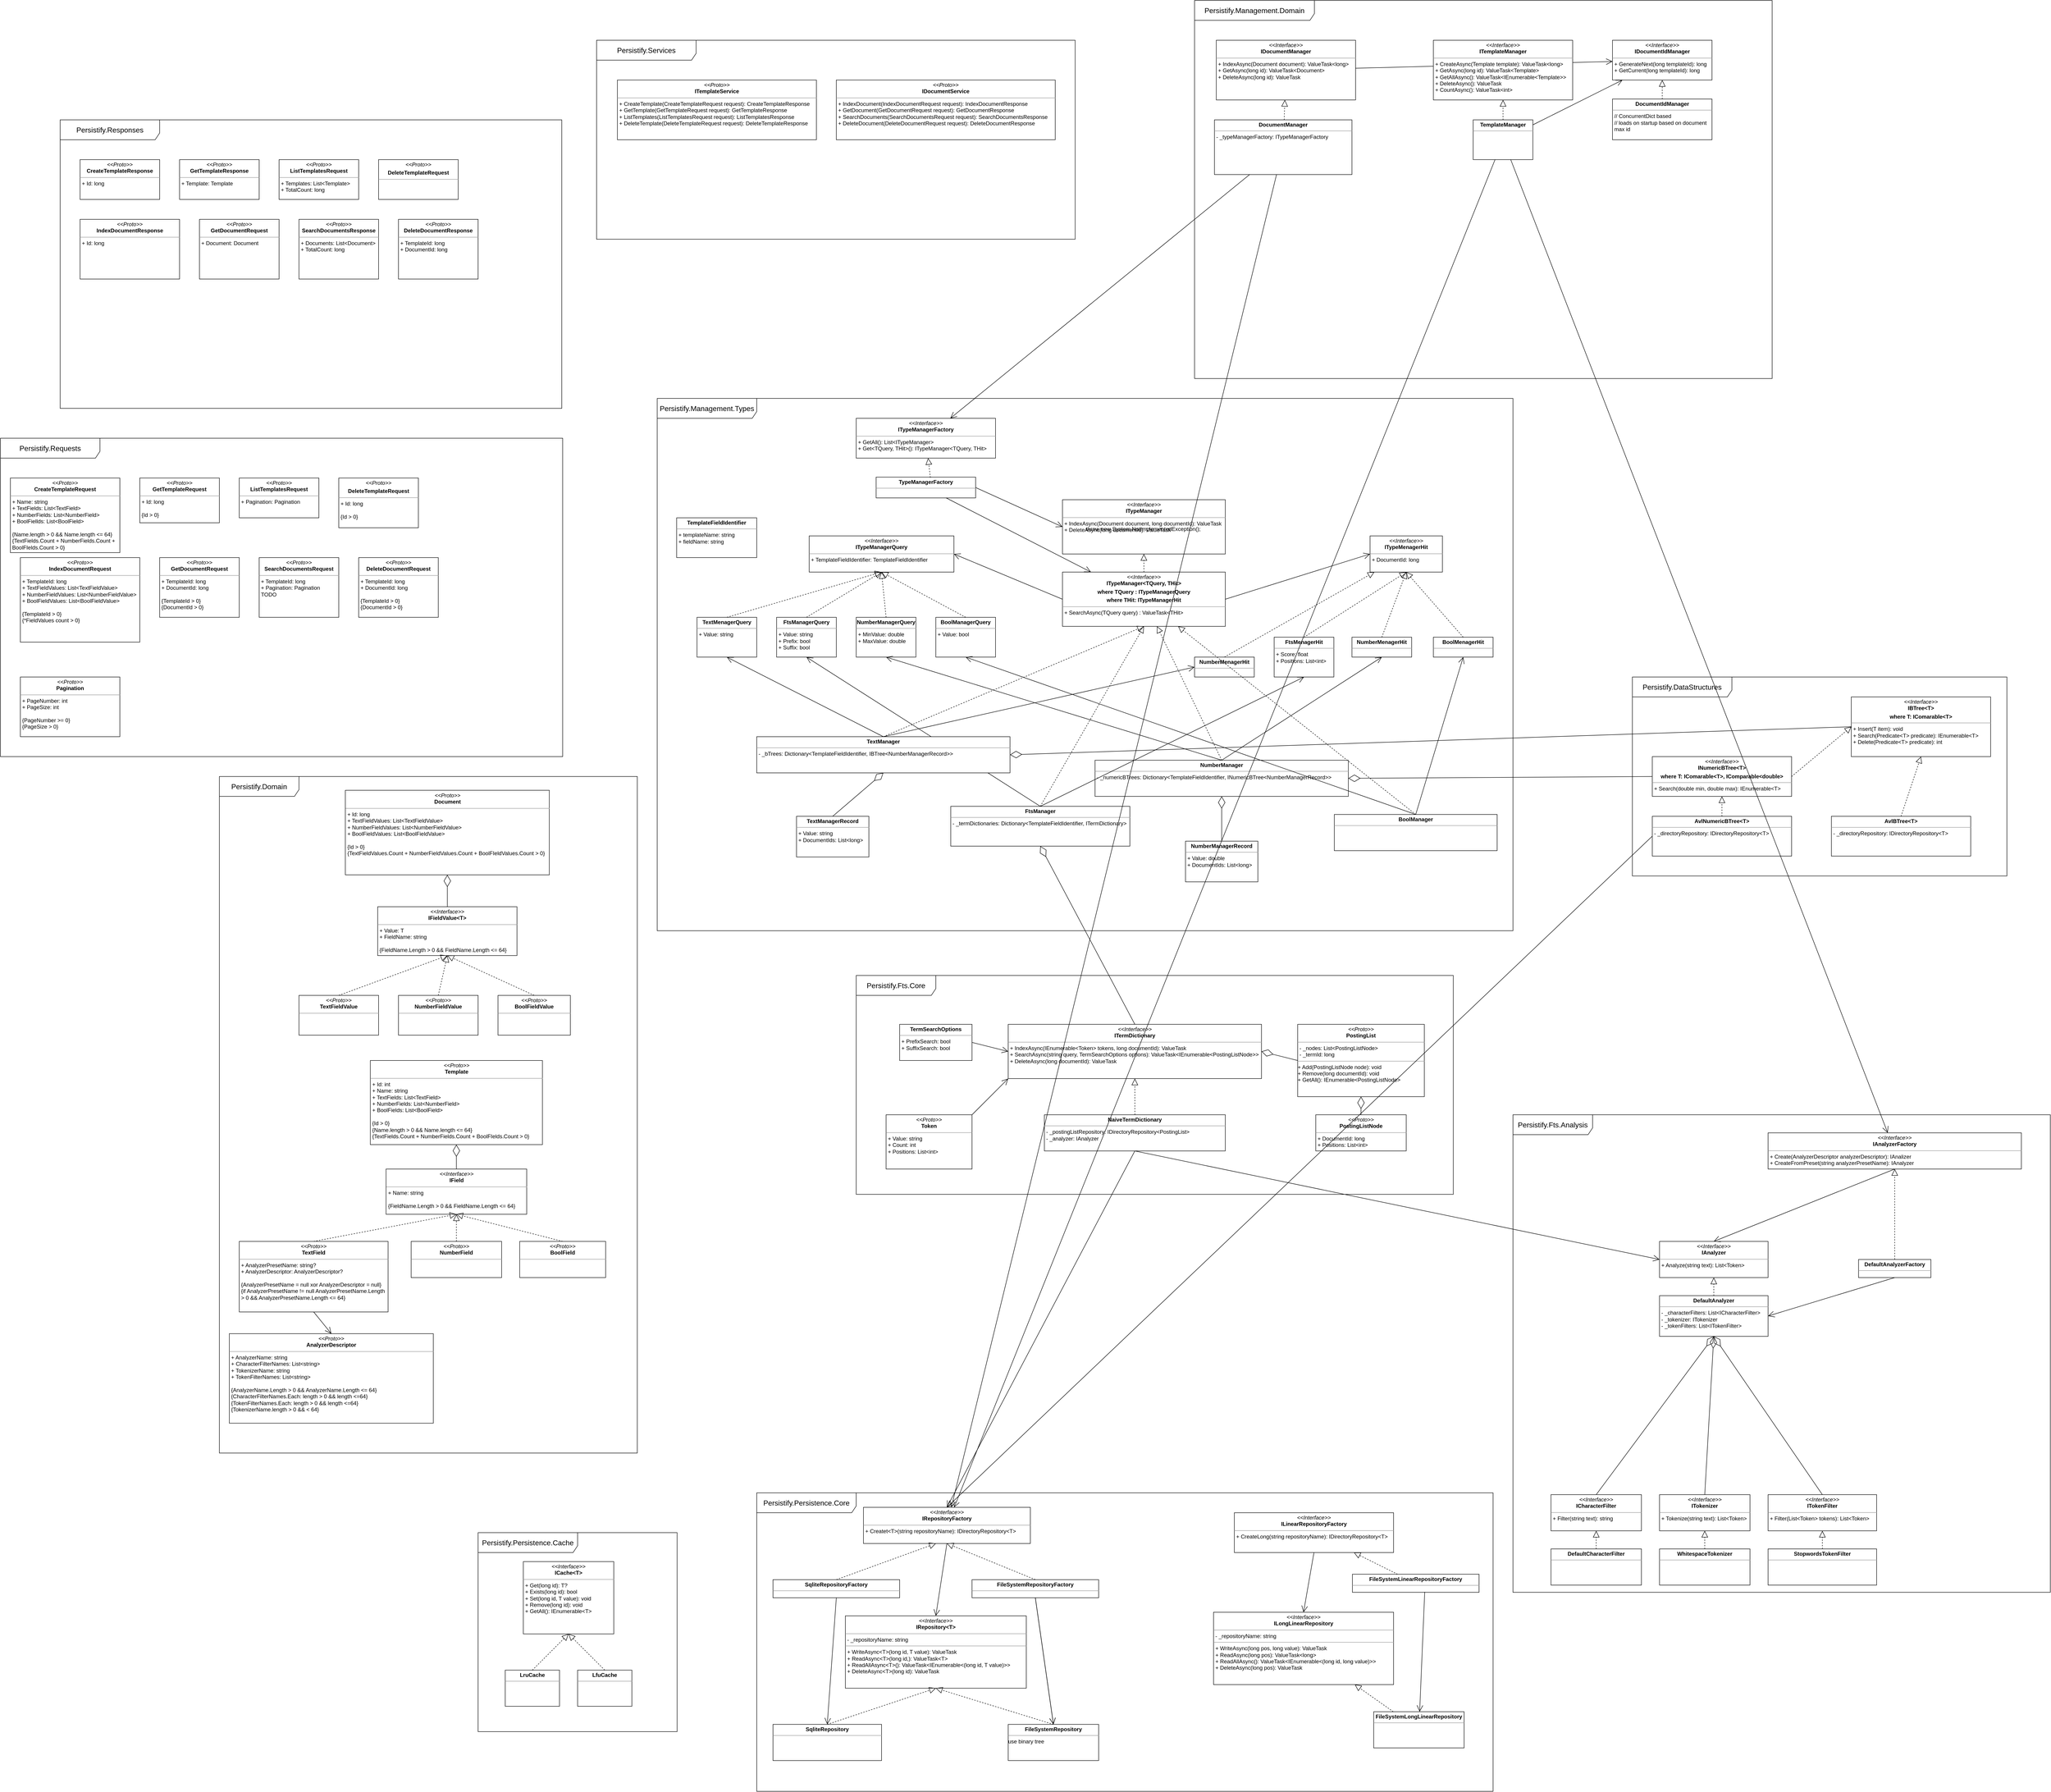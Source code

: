 <mxfile version="21.3.7" type="device" pages="2">
  <diagram id="C5RBs43oDa-KdzZeNtuy" name="Classes">
    <mxGraphModel dx="3915" dy="4378" grid="1" gridSize="11" guides="1" tooltips="1" connect="1" arrows="1" fold="1" page="1" pageScale="1" pageWidth="827" pageHeight="1169" math="0" shadow="0">
      <root>
        <mxCell id="WIyWlLk6GJQsqaUBKTNV-0" />
        <mxCell id="WIyWlLk6GJQsqaUBKTNV-1" parent="WIyWlLk6GJQsqaUBKTNV-0" />
        <mxCell id="8AHnDREEA22xSP7KMX9A-9" value="&lt;p style=&quot;margin:0px;margin-top:4px;text-align:center;&quot;&gt;&lt;i&gt;&amp;lt;&amp;lt;Interface&amp;gt;&amp;gt;&lt;/i&gt;&lt;br&gt;&lt;b&gt;IRepository&amp;lt;T&amp;gt;&lt;/b&gt;&lt;/p&gt;&lt;hr size=&quot;1&quot;&gt;&lt;p style=&quot;margin:0px;margin-left:4px;&quot;&gt;- _repositoryName: string&lt;/p&gt;&lt;hr size=&quot;1&quot;&gt;&lt;p style=&quot;margin:0px;margin-left:4px;&quot;&gt;+ WriteAsync&amp;lt;T&amp;gt;(long id, T value): ValueTask&lt;/p&gt;&lt;p style=&quot;margin:0px;margin-left:4px;&quot;&gt;+ ReadAsync&amp;lt;T&amp;gt;(long id,): ValueTask&amp;lt;T&amp;gt;&lt;/p&gt;&lt;p style=&quot;margin:0px;margin-left:4px;&quot;&gt;+ ReadAllAsync&amp;lt;T&amp;gt;(): ValueTask&amp;lt;IEnumerable&amp;lt;(long id, T value)&amp;gt;&amp;gt;&lt;/p&gt;&lt;p style=&quot;margin:0px;margin-left:4px;&quot;&gt;+ DeleteAsync&amp;lt;T&amp;gt;(long id): ValueTask&lt;/p&gt;" style="verticalAlign=top;align=left;overflow=fill;fontSize=12;fontFamily=Helvetica;html=1;whiteSpace=wrap;" parent="WIyWlLk6GJQsqaUBKTNV-1" vertex="1">
          <mxGeometry x="-200" y="1108" width="400" height="160" as="geometry" />
        </mxCell>
        <mxCell id="8AHnDREEA22xSP7KMX9A-10" value="&lt;p style=&quot;margin:0px;margin-top:4px;text-align:center;&quot;&gt;&lt;i&gt;&amp;lt;&amp;lt;Interface&amp;gt;&amp;gt;&lt;/i&gt;&lt;br&gt;&lt;b&gt;IRepositoryFactory&lt;/b&gt;&lt;/p&gt;&lt;hr size=&quot;1&quot;&gt;&lt;p style=&quot;margin:0px;margin-left:4px;&quot;&gt;+ Createt&amp;lt;T&amp;gt;(string repositoryName): IDirectoryRepository&amp;lt;T&amp;gt;&lt;/p&gt;" style="verticalAlign=top;align=left;overflow=fill;fontSize=12;fontFamily=Helvetica;html=1;whiteSpace=wrap;" parent="WIyWlLk6GJQsqaUBKTNV-1" vertex="1">
          <mxGeometry x="-160" y="868" width="369" height="80" as="geometry" />
        </mxCell>
        <mxCell id="8AHnDREEA22xSP7KMX9A-19" value="&lt;p style=&quot;margin:0px;margin-top:4px;text-align:center;&quot;&gt;&lt;b&gt;SqliteRepositoryFactory&lt;/b&gt;&lt;/p&gt;&lt;hr size=&quot;1&quot;&gt;&lt;div style=&quot;height:2px;&quot;&gt;&lt;/div&gt;" style="verticalAlign=top;align=left;overflow=fill;fontSize=12;fontFamily=Helvetica;html=1;whiteSpace=wrap;" parent="WIyWlLk6GJQsqaUBKTNV-1" vertex="1">
          <mxGeometry x="-360" y="1028" width="280" height="40" as="geometry" />
        </mxCell>
        <mxCell id="8AHnDREEA22xSP7KMX9A-20" value="&lt;p style=&quot;margin:0px;margin-top:4px;text-align:center;&quot;&gt;&lt;b&gt;FileSystemRepositoryFactory&lt;/b&gt;&lt;/p&gt;&lt;hr size=&quot;1&quot;&gt;&lt;div style=&quot;height:2px;&quot;&gt;&lt;/div&gt;" style="verticalAlign=top;align=left;overflow=fill;fontSize=12;fontFamily=Helvetica;html=1;whiteSpace=wrap;" parent="WIyWlLk6GJQsqaUBKTNV-1" vertex="1">
          <mxGeometry x="80" y="1028" width="280" height="40" as="geometry" />
        </mxCell>
        <mxCell id="8AHnDREEA22xSP7KMX9A-21" value="" style="endArrow=block;dashed=1;endFill=0;endSize=12;html=1;rounded=0;exitX=0.5;exitY=0;exitDx=0;exitDy=0;" parent="WIyWlLk6GJQsqaUBKTNV-1" source="8AHnDREEA22xSP7KMX9A-19" edge="1">
          <mxGeometry width="160" relative="1" as="geometry">
            <mxPoint x="-30" y="1128" as="sourcePoint" />
            <mxPoint y="948" as="targetPoint" />
          </mxGeometry>
        </mxCell>
        <mxCell id="8AHnDREEA22xSP7KMX9A-22" value="" style="endArrow=block;dashed=1;endFill=0;endSize=12;html=1;rounded=0;entryX=0.5;entryY=1;entryDx=0;entryDy=0;exitX=0.5;exitY=0;exitDx=0;exitDy=0;" parent="WIyWlLk6GJQsqaUBKTNV-1" source="8AHnDREEA22xSP7KMX9A-20" target="8AHnDREEA22xSP7KMX9A-10" edge="1">
          <mxGeometry width="160" relative="1" as="geometry">
            <mxPoint x="-30" y="1128" as="sourcePoint" />
            <mxPoint x="130" y="1128" as="targetPoint" />
          </mxGeometry>
        </mxCell>
        <mxCell id="8AHnDREEA22xSP7KMX9A-26" value="" style="endArrow=open;endFill=1;endSize=12;html=1;rounded=0;exitX=0.5;exitY=1;exitDx=0;exitDy=0;entryX=0.5;entryY=0;entryDx=0;entryDy=0;" parent="WIyWlLk6GJQsqaUBKTNV-1" source="8AHnDREEA22xSP7KMX9A-10" target="8AHnDREEA22xSP7KMX9A-9" edge="1">
          <mxGeometry width="160" relative="1" as="geometry">
            <mxPoint x="-150" y="1128" as="sourcePoint" />
            <mxPoint x="10" y="1128" as="targetPoint" />
          </mxGeometry>
        </mxCell>
        <mxCell id="8AHnDREEA22xSP7KMX9A-27" value="&lt;p style=&quot;margin:0px;margin-top:4px;text-align:center;&quot;&gt;&lt;b&gt;SqliteRepository&lt;/b&gt;&lt;/p&gt;&lt;hr size=&quot;1&quot;&gt;&lt;div style=&quot;height:2px;&quot;&gt;&lt;/div&gt;" style="verticalAlign=top;align=left;overflow=fill;fontSize=12;fontFamily=Helvetica;html=1;whiteSpace=wrap;" parent="WIyWlLk6GJQsqaUBKTNV-1" vertex="1">
          <mxGeometry x="-360" y="1348" width="240" height="80" as="geometry" />
        </mxCell>
        <mxCell id="8AHnDREEA22xSP7KMX9A-28" value="&lt;p style=&quot;margin:0px;margin-top:4px;text-align:center;&quot;&gt;&lt;b&gt;FileSystemRepository&lt;/b&gt;&lt;/p&gt;&lt;hr size=&quot;1&quot;&gt;&lt;div style=&quot;height:2px;&quot;&gt;use binary tree&lt;/div&gt;" style="verticalAlign=top;align=left;overflow=fill;fontSize=12;fontFamily=Helvetica;html=1;whiteSpace=wrap;" parent="WIyWlLk6GJQsqaUBKTNV-1" vertex="1">
          <mxGeometry x="160" y="1348" width="200" height="80" as="geometry" />
        </mxCell>
        <mxCell id="8AHnDREEA22xSP7KMX9A-29" value="" style="endArrow=block;dashed=1;endFill=0;endSize=12;html=1;rounded=0;entryX=0.5;entryY=1;entryDx=0;entryDy=0;exitX=0.5;exitY=0;exitDx=0;exitDy=0;" parent="WIyWlLk6GJQsqaUBKTNV-1" source="8AHnDREEA22xSP7KMX9A-27" target="8AHnDREEA22xSP7KMX9A-9" edge="1">
          <mxGeometry width="160" relative="1" as="geometry">
            <mxPoint x="-150" y="1128" as="sourcePoint" />
            <mxPoint x="10" y="1128" as="targetPoint" />
          </mxGeometry>
        </mxCell>
        <mxCell id="8AHnDREEA22xSP7KMX9A-30" value="" style="endArrow=block;dashed=1;endFill=0;endSize=12;html=1;rounded=0;exitX=0.5;exitY=0;exitDx=0;exitDy=0;" parent="WIyWlLk6GJQsqaUBKTNV-1" source="8AHnDREEA22xSP7KMX9A-28" edge="1">
          <mxGeometry width="160" relative="1" as="geometry">
            <mxPoint x="-150" y="1128" as="sourcePoint" />
            <mxPoint y="1268" as="targetPoint" />
          </mxGeometry>
        </mxCell>
        <mxCell id="8AHnDREEA22xSP7KMX9A-31" value="" style="endArrow=open;endFill=1;endSize=12;html=1;rounded=0;exitX=0.5;exitY=1;exitDx=0;exitDy=0;entryX=0.5;entryY=0;entryDx=0;entryDy=0;" parent="WIyWlLk6GJQsqaUBKTNV-1" source="8AHnDREEA22xSP7KMX9A-20" target="8AHnDREEA22xSP7KMX9A-28" edge="1">
          <mxGeometry width="160" relative="1" as="geometry">
            <mxPoint x="-150" y="1128" as="sourcePoint" />
            <mxPoint x="10" y="1128" as="targetPoint" />
          </mxGeometry>
        </mxCell>
        <mxCell id="8AHnDREEA22xSP7KMX9A-32" value="" style="endArrow=open;endFill=1;endSize=12;html=1;rounded=0;exitX=0.5;exitY=1;exitDx=0;exitDy=0;entryX=0.5;entryY=0;entryDx=0;entryDy=0;" parent="WIyWlLk6GJQsqaUBKTNV-1" source="8AHnDREEA22xSP7KMX9A-19" target="8AHnDREEA22xSP7KMX9A-27" edge="1">
          <mxGeometry width="160" relative="1" as="geometry">
            <mxPoint x="-150" y="1128" as="sourcePoint" />
            <mxPoint x="10" y="1128" as="targetPoint" />
          </mxGeometry>
        </mxCell>
        <mxCell id="8AHnDREEA22xSP7KMX9A-34" value="&lt;p style=&quot;margin:0px;margin-top:4px;text-align:center;&quot;&gt;&lt;i&gt;&amp;lt;&amp;lt;Interface&amp;gt;&amp;gt;&lt;/i&gt;&lt;br&gt;&lt;b&gt;ITermDictionary&lt;/b&gt;&lt;/p&gt;&lt;hr size=&quot;1&quot;&gt;&lt;p style=&quot;margin:0px;margin-left:4px;&quot;&gt;&lt;span style=&quot;background-color: initial;&quot;&gt;+ IndexAsync(IEnumerable&amp;lt;Token&amp;gt; tokens, long documentId): ValueTask&lt;/span&gt;&lt;br&gt;&lt;/p&gt;&lt;p style=&quot;margin:0px;margin-left:4px;&quot;&gt;&lt;span style=&quot;background-color: initial;&quot;&gt;+ SearchAsync(string query, TermSearchOptions options): ValueTask&amp;lt;IEnumerable&amp;lt;PostingListNode&amp;gt;&amp;gt;&lt;/span&gt;&lt;/p&gt;&lt;p style=&quot;margin:0px;margin-left:4px;&quot;&gt;&lt;span style=&quot;background-color: initial;&quot;&gt;+ DeleteAsync(long documentId): ValueTask&lt;/span&gt;&lt;/p&gt;" style="verticalAlign=top;align=left;overflow=fill;fontSize=12;fontFamily=Helvetica;html=1;whiteSpace=wrap;" parent="WIyWlLk6GJQsqaUBKTNV-1" vertex="1">
          <mxGeometry x="160" y="-200" width="560" height="120" as="geometry" />
        </mxCell>
        <mxCell id="8AHnDREEA22xSP7KMX9A-43" value="&lt;p style=&quot;margin:0px;margin-top:4px;text-align:center;&quot;&gt;&lt;b&gt;TermSearchOptions&lt;/b&gt;&lt;/p&gt;&lt;hr size=&quot;1&quot;&gt;&lt;p style=&quot;margin:0px;margin-left:4px;&quot;&gt;+ PrefixSearch: bool&lt;/p&gt;&lt;p style=&quot;margin:0px;margin-left:4px;&quot;&gt;+ SuffixSearch: bool&lt;/p&gt;" style="verticalAlign=top;align=left;overflow=fill;fontSize=12;fontFamily=Helvetica;html=1;whiteSpace=wrap;" parent="WIyWlLk6GJQsqaUBKTNV-1" vertex="1">
          <mxGeometry x="-80" y="-200" width="160" height="80" as="geometry" />
        </mxCell>
        <mxCell id="8AHnDREEA22xSP7KMX9A-44" value="" style="endArrow=open;endFill=1;endSize=12;html=1;rounded=0;exitX=1;exitY=0.5;exitDx=0;exitDy=0;entryX=0;entryY=0.5;entryDx=0;entryDy=0;" parent="WIyWlLk6GJQsqaUBKTNV-1" source="8AHnDREEA22xSP7KMX9A-43" target="8AHnDREEA22xSP7KMX9A-34" edge="1">
          <mxGeometry width="160" relative="1" as="geometry">
            <mxPoint x="100" y="300" as="sourcePoint" />
            <mxPoint x="460" y="300" as="targetPoint" />
          </mxGeometry>
        </mxCell>
        <mxCell id="8AHnDREEA22xSP7KMX9A-45" value="&lt;p style=&quot;margin:0px;margin-top:4px;text-align:center;&quot;&gt;&lt;i&gt;&amp;lt;&amp;lt;Proto&amp;gt;&amp;gt;&lt;/i&gt;&lt;br&gt;&lt;b&gt;PostingList&lt;/b&gt;&lt;/p&gt;&lt;hr size=&quot;1&quot;&gt;&lt;p style=&quot;margin:0px;margin-left:4px;&quot;&gt;- _nodes: List&amp;lt;PostingListNode&amp;gt;&lt;/p&gt;&lt;p style=&quot;margin:0px;margin-left:4px;&quot;&gt;- _termId: long&lt;/p&gt;&lt;hr style=&quot;border-color: var(--border-color);&quot; size=&quot;1&quot;&gt;+ Add(PostingListNode node): void&lt;br&gt;+ Remove(long documentId): void&lt;br&gt;+ GetAll(): IEnumerable&amp;lt;PostingListNode&amp;gt;" style="verticalAlign=top;align=left;overflow=fill;fontSize=12;fontFamily=Helvetica;html=1;whiteSpace=wrap;" parent="WIyWlLk6GJQsqaUBKTNV-1" vertex="1">
          <mxGeometry x="800" y="-200" width="280" height="160" as="geometry" />
        </mxCell>
        <mxCell id="8AHnDREEA22xSP7KMX9A-46" value="&lt;p style=&quot;margin:0px;margin-top:4px;text-align:center;&quot;&gt;&lt;i&gt;&amp;lt;&amp;lt;Proto&amp;gt;&amp;gt;&lt;/i&gt;&lt;br&gt;&lt;b&gt;PostingListNode&lt;/b&gt;&lt;/p&gt;&lt;hr size=&quot;1&quot;&gt;&lt;p style=&quot;margin:0px;margin-left:4px;&quot;&gt;+ DocumentId: long&lt;/p&gt;&lt;p style=&quot;margin:0px;margin-left:4px;&quot;&gt;+ Positions: List&amp;lt;int&amp;gt;&lt;/p&gt;" style="verticalAlign=top;align=left;overflow=fill;fontSize=12;fontFamily=Helvetica;html=1;whiteSpace=wrap;" parent="WIyWlLk6GJQsqaUBKTNV-1" vertex="1">
          <mxGeometry x="840" width="200" height="80" as="geometry" />
        </mxCell>
        <mxCell id="8AHnDREEA22xSP7KMX9A-47" value="&lt;p style=&quot;margin:0px;margin-top:4px;text-align:center;&quot;&gt;&lt;i&gt;&amp;lt;&amp;lt;Proto&amp;gt;&amp;gt;&lt;/i&gt;&lt;br&gt;&lt;b&gt;Token&lt;/b&gt;&lt;/p&gt;&lt;hr size=&quot;1&quot;&gt;&lt;p style=&quot;margin:0px;margin-left:4px;&quot;&gt;+ Value: string&lt;/p&gt;&lt;p style=&quot;margin:0px;margin-left:4px;&quot;&gt;+ Count: int&lt;/p&gt;&lt;p style=&quot;margin:0px;margin-left:4px;&quot;&gt;+ Positions: List&amp;lt;int&amp;gt;&lt;/p&gt;" style="verticalAlign=top;align=left;overflow=fill;fontSize=12;fontFamily=Helvetica;html=1;whiteSpace=wrap;" parent="WIyWlLk6GJQsqaUBKTNV-1" vertex="1">
          <mxGeometry x="-110" width="190" height="120" as="geometry" />
        </mxCell>
        <mxCell id="8AHnDREEA22xSP7KMX9A-48" value="" style="endArrow=diamondThin;endFill=0;endSize=24;html=1;rounded=0;entryX=0.5;entryY=1;entryDx=0;entryDy=0;exitX=0.5;exitY=0;exitDx=0;exitDy=0;" parent="WIyWlLk6GJQsqaUBKTNV-1" source="8AHnDREEA22xSP7KMX9A-46" target="8AHnDREEA22xSP7KMX9A-45" edge="1">
          <mxGeometry width="160" relative="1" as="geometry">
            <mxPoint x="370" y="230" as="sourcePoint" />
            <mxPoint x="530" y="230" as="targetPoint" />
          </mxGeometry>
        </mxCell>
        <mxCell id="frKG7TA5anojIZV1K08F-0" value="&lt;p style=&quot;margin:0px;margin-top:4px;text-align:center;&quot;&gt;&lt;b&gt;NaiveTermDictionary&lt;/b&gt;&lt;/p&gt;&lt;hr size=&quot;1&quot;&gt;&lt;p style=&quot;margin:0px;margin-left:4px;&quot;&gt;- _postingListRepository: IDirectoryRepository&amp;lt;PostingList&amp;gt;&lt;/p&gt;&lt;p style=&quot;margin:0px;margin-left:4px;&quot;&gt;- _analyzer: IAnalyzer&lt;/p&gt;" style="verticalAlign=top;align=left;overflow=fill;fontSize=12;fontFamily=Helvetica;html=1;whiteSpace=wrap;" parent="WIyWlLk6GJQsqaUBKTNV-1" vertex="1">
          <mxGeometry x="240" width="400" height="80" as="geometry" />
        </mxCell>
        <mxCell id="frKG7TA5anojIZV1K08F-1" value="" style="endArrow=block;dashed=1;endFill=0;endSize=12;html=1;rounded=0;fontSize=12;curved=1;exitX=0.5;exitY=0;exitDx=0;exitDy=0;entryX=0.5;entryY=1;entryDx=0;entryDy=0;" parent="WIyWlLk6GJQsqaUBKTNV-1" source="frKG7TA5anojIZV1K08F-0" target="8AHnDREEA22xSP7KMX9A-34" edge="1">
          <mxGeometry width="160" relative="1" as="geometry">
            <mxPoint x="290" y="-80" as="sourcePoint" />
            <mxPoint x="450" y="-80" as="targetPoint" />
          </mxGeometry>
        </mxCell>
        <mxCell id="frKG7TA5anojIZV1K08F-2" value="" style="endArrow=diamondThin;endFill=0;endSize=24;html=1;rounded=0;fontSize=12;curved=1;entryX=1;entryY=0.5;entryDx=0;entryDy=0;exitX=0;exitY=0.5;exitDx=0;exitDy=0;" parent="WIyWlLk6GJQsqaUBKTNV-1" source="8AHnDREEA22xSP7KMX9A-45" target="8AHnDREEA22xSP7KMX9A-34" edge="1">
          <mxGeometry width="160" relative="1" as="geometry">
            <mxPoint x="260" y="210" as="sourcePoint" />
            <mxPoint x="420" y="210" as="targetPoint" />
          </mxGeometry>
        </mxCell>
        <mxCell id="frKG7TA5anojIZV1K08F-3" value="" style="endArrow=open;endFill=1;endSize=12;html=1;rounded=0;fontSize=12;curved=1;exitX=1;exitY=0;exitDx=0;exitDy=0;entryX=0;entryY=1;entryDx=0;entryDy=0;" parent="WIyWlLk6GJQsqaUBKTNV-1" source="8AHnDREEA22xSP7KMX9A-47" target="8AHnDREEA22xSP7KMX9A-34" edge="1">
          <mxGeometry width="160" relative="1" as="geometry">
            <mxPoint x="310" y="-60" as="sourcePoint" />
            <mxPoint x="470" y="-60" as="targetPoint" />
          </mxGeometry>
        </mxCell>
        <mxCell id="frKG7TA5anojIZV1K08F-4" value="&lt;p style=&quot;margin:0px;margin-top:4px;text-align:center;&quot;&gt;&lt;i&gt;&amp;lt;&amp;lt;Interface&amp;gt;&amp;gt;&lt;/i&gt;&lt;br&gt;&lt;b&gt;ITypeManager&lt;/b&gt;&lt;/p&gt;&lt;hr size=&quot;1&quot;&gt;&lt;p style=&quot;margin:0px;margin-left:4px;&quot;&gt;+ IndexAsync(Document document, long documentId): ValueTask&lt;/p&gt;&lt;p style=&quot;margin:0px;margin-left:4px;&quot;&gt;+ DeleteAsync(long documentId): ValueTask&lt;/p&gt;" style="verticalAlign=top;align=left;overflow=fill;fontSize=12;fontFamily=Helvetica;html=1;whiteSpace=wrap;" parent="WIyWlLk6GJQsqaUBKTNV-1" vertex="1">
          <mxGeometry x="280" y="-1360" width="360" height="120" as="geometry" />
        </mxCell>
        <mxCell id="frKG7TA5anojIZV1K08F-5" value="&lt;p style=&quot;margin:0px;margin-top:4px;text-align:center;&quot;&gt;&lt;i&gt;&amp;lt;&amp;lt;Interface&amp;gt;&amp;gt;&lt;/i&gt;&lt;br&gt;&lt;b&gt;ITypeManager&amp;lt;TQuery, THit&amp;gt;&lt;/b&gt;&lt;/p&gt;&lt;p style=&quot;margin:0px;margin-top:4px;text-align:center;&quot;&gt;&lt;b&gt;where TQuery : ITypeManagerQuery&lt;/b&gt;&lt;/p&gt;&lt;p style=&quot;margin:0px;margin-top:4px;text-align:center;&quot;&gt;&lt;b&gt;where THit: ITypeManagerHit&lt;/b&gt;&lt;/p&gt;&lt;hr size=&quot;1&quot;&gt;&lt;p style=&quot;margin:0px;margin-left:4px;&quot;&gt;+ SearchAsync(TQuery query) : ValueTask&amp;lt;THit&amp;gt;&lt;/p&gt;" style="verticalAlign=top;align=left;overflow=fill;fontSize=12;fontFamily=Helvetica;html=1;whiteSpace=wrap;" parent="WIyWlLk6GJQsqaUBKTNV-1" vertex="1">
          <mxGeometry x="280" y="-1200" width="360" height="120" as="geometry" />
        </mxCell>
        <mxCell id="frKG7TA5anojIZV1K08F-7" value="&lt;p style=&quot;margin:0px;margin-top:4px;text-align:center;&quot;&gt;&lt;b&gt;TemplateFieldIdentifier&lt;/b&gt;&lt;/p&gt;&lt;hr size=&quot;1&quot;&gt;&lt;p style=&quot;margin:0px;margin-left:4px;&quot;&gt;+ templateName: string&lt;/p&gt;&lt;p style=&quot;margin:0px;margin-left:4px;&quot;&gt;+ fieldName: string&lt;/p&gt;" style="verticalAlign=top;align=left;overflow=fill;fontSize=12;fontFamily=Helvetica;html=1;whiteSpace=wrap;" parent="WIyWlLk6GJQsqaUBKTNV-1" vertex="1">
          <mxGeometry x="-573" y="-1320" width="177" height="88" as="geometry" />
        </mxCell>
        <mxCell id="frKG7TA5anojIZV1K08F-8" value="" style="endArrow=block;dashed=1;endFill=0;endSize=12;html=1;rounded=0;fontSize=12;curved=1;entryX=0.5;entryY=1;entryDx=0;entryDy=0;exitX=0.5;exitY=0;exitDx=0;exitDy=0;" parent="WIyWlLk6GJQsqaUBKTNV-1" source="frKG7TA5anojIZV1K08F-5" target="frKG7TA5anojIZV1K08F-4" edge="1">
          <mxGeometry width="160" relative="1" as="geometry">
            <mxPoint x="410" y="-1060" as="sourcePoint" />
            <mxPoint x="570" y="-1060" as="targetPoint" />
          </mxGeometry>
        </mxCell>
        <mxCell id="frKG7TA5anojIZV1K08F-9" value="&lt;p style=&quot;margin:0px;margin-top:4px;text-align:center;&quot;&gt;&lt;i&gt;&amp;lt;&amp;lt;Interface&amp;gt;&amp;gt;&lt;/i&gt;&lt;br&gt;&lt;b&gt;ITypeManagerQuery&lt;/b&gt;&lt;/p&gt;&lt;hr size=&quot;1&quot;&gt;&lt;p style=&quot;margin:0px;margin-left:4px;&quot;&gt;+ TemplateFieldIdentifier: TemplateFieldIdentifier&lt;/p&gt;" style="verticalAlign=top;align=left;overflow=fill;fontSize=12;fontFamily=Helvetica;html=1;whiteSpace=wrap;" parent="WIyWlLk6GJQsqaUBKTNV-1" vertex="1">
          <mxGeometry x="-280" y="-1280" width="320" height="80" as="geometry" />
        </mxCell>
        <mxCell id="frKG7TA5anojIZV1K08F-10" value="&lt;p style=&quot;margin:0px;margin-top:4px;text-align:center;&quot;&gt;&lt;i&gt;&amp;lt;&amp;lt;Interface&amp;gt;&amp;gt;&lt;/i&gt;&lt;br&gt;&lt;b&gt;ITypeMenagerHit&lt;/b&gt;&lt;/p&gt;&lt;hr size=&quot;1&quot;&gt;&lt;p style=&quot;margin:0px;margin-left:4px;&quot;&gt;+ DocumentId: long&lt;/p&gt;" style="verticalAlign=top;align=left;overflow=fill;fontSize=12;fontFamily=Helvetica;html=1;whiteSpace=wrap;" parent="WIyWlLk6GJQsqaUBKTNV-1" vertex="1">
          <mxGeometry x="960" y="-1280" width="160" height="80" as="geometry" />
        </mxCell>
        <mxCell id="frKG7TA5anojIZV1K08F-12" value="" style="endArrow=open;endFill=1;endSize=12;html=1;rounded=0;fontSize=12;curved=1;exitX=1;exitY=0.5;exitDx=0;exitDy=0;entryX=0;entryY=0.5;entryDx=0;entryDy=0;" parent="WIyWlLk6GJQsqaUBKTNV-1" source="frKG7TA5anojIZV1K08F-5" target="frKG7TA5anojIZV1K08F-10" edge="1">
          <mxGeometry width="160" relative="1" as="geometry">
            <mxPoint x="410" y="-1020" as="sourcePoint" />
            <mxPoint x="570" y="-1020" as="targetPoint" />
          </mxGeometry>
        </mxCell>
        <mxCell id="frKG7TA5anojIZV1K08F-13" value="" style="endArrow=open;endFill=1;endSize=12;html=1;rounded=0;fontSize=12;curved=1;exitX=0;exitY=0.5;exitDx=0;exitDy=0;entryX=1;entryY=0.5;entryDx=0;entryDy=0;" parent="WIyWlLk6GJQsqaUBKTNV-1" source="frKG7TA5anojIZV1K08F-5" target="frKG7TA5anojIZV1K08F-9" edge="1">
          <mxGeometry width="160" relative="1" as="geometry">
            <mxPoint x="410" y="-1020" as="sourcePoint" />
            <mxPoint x="570" y="-1020" as="targetPoint" />
          </mxGeometry>
        </mxCell>
        <mxCell id="frKG7TA5anojIZV1K08F-14" value="&lt;p style=&quot;margin:0px;margin-top:4px;text-align:center;&quot;&gt;&lt;b&gt;FtsManagerQuery&lt;/b&gt;&lt;/p&gt;&lt;hr size=&quot;1&quot;&gt;&lt;p style=&quot;margin:0px;margin-left:4px;&quot;&gt;+ Value: string&lt;/p&gt;&lt;p style=&quot;margin:0px;margin-left:4px;&quot;&gt;+ Prefix: bool&lt;/p&gt;&lt;p style=&quot;margin:0px;margin-left:4px;&quot;&gt;+ Suffix: bool&lt;/p&gt;" style="verticalAlign=top;align=left;overflow=fill;fontSize=12;fontFamily=Helvetica;html=1;whiteSpace=wrap;" parent="WIyWlLk6GJQsqaUBKTNV-1" vertex="1">
          <mxGeometry x="-352" y="-1100" width="132" height="88" as="geometry" />
        </mxCell>
        <mxCell id="frKG7TA5anojIZV1K08F-15" value="&lt;p style=&quot;margin:0px;margin-top:4px;text-align:center;&quot;&gt;&lt;b&gt;NumberManagerQuery&lt;/b&gt;&lt;/p&gt;&lt;hr size=&quot;1&quot;&gt;&lt;p style=&quot;margin:0px;margin-left:4px;&quot;&gt;+ MinValue: double&lt;/p&gt;&lt;p style=&quot;margin:0px;margin-left:4px;&quot;&gt;+ MaxValue: double&lt;/p&gt;" style="verticalAlign=top;align=left;overflow=fill;fontSize=12;fontFamily=Helvetica;html=1;whiteSpace=wrap;" parent="WIyWlLk6GJQsqaUBKTNV-1" vertex="1">
          <mxGeometry x="-176" y="-1100" width="132" height="88" as="geometry" />
        </mxCell>
        <mxCell id="frKG7TA5anojIZV1K08F-16" value="&lt;p style=&quot;margin:0px;margin-top:4px;text-align:center;&quot;&gt;&lt;b&gt;BoolManagerQuery&lt;/b&gt;&lt;/p&gt;&lt;hr size=&quot;1&quot;&gt;&lt;p style=&quot;margin:0px;margin-left:4px;&quot;&gt;+ Value: bool&lt;/p&gt;" style="verticalAlign=top;align=left;overflow=fill;fontSize=12;fontFamily=Helvetica;html=1;whiteSpace=wrap;" parent="WIyWlLk6GJQsqaUBKTNV-1" vertex="1">
          <mxGeometry y="-1100" width="132" height="88" as="geometry" />
        </mxCell>
        <mxCell id="frKG7TA5anojIZV1K08F-17" value="" style="endArrow=block;dashed=1;endFill=0;endSize=12;html=1;rounded=0;fontSize=12;curved=1;exitX=0.5;exitY=0;exitDx=0;exitDy=0;entryX=0.5;entryY=1;entryDx=0;entryDy=0;" parent="WIyWlLk6GJQsqaUBKTNV-1" source="frKG7TA5anojIZV1K08F-14" target="frKG7TA5anojIZV1K08F-9" edge="1">
          <mxGeometry width="160" relative="1" as="geometry">
            <mxPoint x="-100" y="-1120" as="sourcePoint" />
            <mxPoint x="60" y="-1120" as="targetPoint" />
          </mxGeometry>
        </mxCell>
        <mxCell id="frKG7TA5anojIZV1K08F-18" value="" style="endArrow=block;dashed=1;endFill=0;endSize=12;html=1;rounded=0;fontSize=12;curved=1;exitX=0.5;exitY=0;exitDx=0;exitDy=0;entryX=0.5;entryY=1;entryDx=0;entryDy=0;" parent="WIyWlLk6GJQsqaUBKTNV-1" source="frKG7TA5anojIZV1K08F-15" target="frKG7TA5anojIZV1K08F-9" edge="1">
          <mxGeometry width="160" relative="1" as="geometry">
            <mxPoint x="-100" y="-1120" as="sourcePoint" />
            <mxPoint x="60" y="-1120" as="targetPoint" />
          </mxGeometry>
        </mxCell>
        <mxCell id="frKG7TA5anojIZV1K08F-19" value="" style="endArrow=block;dashed=1;endFill=0;endSize=12;html=1;rounded=0;fontSize=12;curved=1;exitX=0.5;exitY=0;exitDx=0;exitDy=0;" parent="WIyWlLk6GJQsqaUBKTNV-1" source="frKG7TA5anojIZV1K08F-16" edge="1">
          <mxGeometry width="160" relative="1" as="geometry">
            <mxPoint x="-100" y="-1120" as="sourcePoint" />
            <mxPoint x="-120" y="-1200" as="targetPoint" />
          </mxGeometry>
        </mxCell>
        <mxCell id="frKG7TA5anojIZV1K08F-20" value="&lt;p style=&quot;margin:0px;margin-top:4px;text-align:center;&quot;&gt;&lt;b&gt;FtsMenagerHit&lt;/b&gt;&lt;/p&gt;&lt;hr size=&quot;1&quot;&gt;&lt;p style=&quot;margin:0px;margin-left:4px;&quot;&gt;+ Score: float&lt;/p&gt;&lt;p style=&quot;margin:0px;margin-left:4px;&quot;&gt;+ Positions: List&amp;lt;int&amp;gt;&lt;/p&gt;" style="verticalAlign=top;align=left;overflow=fill;fontSize=12;fontFamily=Helvetica;html=1;whiteSpace=wrap;" parent="WIyWlLk6GJQsqaUBKTNV-1" vertex="1">
          <mxGeometry x="748" y="-1056" width="132" height="88" as="geometry" />
        </mxCell>
        <mxCell id="frKG7TA5anojIZV1K08F-21" value="&lt;p style=&quot;margin:0px;margin-top:4px;text-align:center;&quot;&gt;&lt;b&gt;NumberMenagerHit&lt;/b&gt;&lt;/p&gt;&lt;hr size=&quot;1&quot;&gt;&lt;p style=&quot;margin:0px;margin-left:4px;&quot;&gt;&lt;br&gt;&lt;/p&gt;" style="verticalAlign=top;align=left;overflow=fill;fontSize=12;fontFamily=Helvetica;html=1;whiteSpace=wrap;" parent="WIyWlLk6GJQsqaUBKTNV-1" vertex="1">
          <mxGeometry x="920" y="-1056" width="132" height="44" as="geometry" />
        </mxCell>
        <mxCell id="frKG7TA5anojIZV1K08F-22" value="&lt;p style=&quot;margin:0px;margin-top:4px;text-align:center;&quot;&gt;&lt;b&gt;BoolMenagerHit&lt;/b&gt;&lt;/p&gt;&lt;hr size=&quot;1&quot;&gt;&lt;p style=&quot;margin:0px;margin-left:4px;&quot;&gt;&lt;br&gt;&lt;/p&gt;" style="verticalAlign=top;align=left;overflow=fill;fontSize=12;fontFamily=Helvetica;html=1;whiteSpace=wrap;" parent="WIyWlLk6GJQsqaUBKTNV-1" vertex="1">
          <mxGeometry x="1100" y="-1056" width="132" height="44" as="geometry" />
        </mxCell>
        <mxCell id="frKG7TA5anojIZV1K08F-23" value="" style="endArrow=block;dashed=1;endFill=0;endSize=12;html=1;rounded=0;fontSize=12;curved=1;entryX=0.5;entryY=1;entryDx=0;entryDy=0;exitX=0.5;exitY=0;exitDx=0;exitDy=0;" parent="WIyWlLk6GJQsqaUBKTNV-1" source="frKG7TA5anojIZV1K08F-20" target="frKG7TA5anojIZV1K08F-10" edge="1">
          <mxGeometry width="160" relative="1" as="geometry">
            <mxPoint x="780" y="-1120" as="sourcePoint" />
            <mxPoint x="940" y="-1120" as="targetPoint" />
          </mxGeometry>
        </mxCell>
        <mxCell id="frKG7TA5anojIZV1K08F-24" value="" style="endArrow=block;dashed=1;endFill=0;endSize=12;html=1;rounded=0;fontSize=12;curved=1;entryX=0.5;entryY=1;entryDx=0;entryDy=0;exitX=0.5;exitY=0;exitDx=0;exitDy=0;" parent="WIyWlLk6GJQsqaUBKTNV-1" source="frKG7TA5anojIZV1K08F-21" target="frKG7TA5anojIZV1K08F-10" edge="1">
          <mxGeometry width="160" relative="1" as="geometry">
            <mxPoint x="780" y="-1120" as="sourcePoint" />
            <mxPoint x="940" y="-1120" as="targetPoint" />
          </mxGeometry>
        </mxCell>
        <mxCell id="frKG7TA5anojIZV1K08F-25" value="" style="endArrow=block;dashed=1;endFill=0;endSize=12;html=1;rounded=0;fontSize=12;curved=1;entryX=0.5;entryY=1;entryDx=0;entryDy=0;exitX=0.5;exitY=0;exitDx=0;exitDy=0;" parent="WIyWlLk6GJQsqaUBKTNV-1" source="frKG7TA5anojIZV1K08F-22" target="frKG7TA5anojIZV1K08F-10" edge="1">
          <mxGeometry width="160" relative="1" as="geometry">
            <mxPoint x="780" y="-1120" as="sourcePoint" />
            <mxPoint x="940" y="-1120" as="targetPoint" />
          </mxGeometry>
        </mxCell>
        <mxCell id="frKG7TA5anojIZV1K08F-26" value="&lt;p style=&quot;margin:0px;margin-top:4px;text-align:center;&quot;&gt;&lt;b&gt;FtsManager&lt;/b&gt;&lt;/p&gt;&lt;hr size=&quot;1&quot;&gt;&lt;p style=&quot;margin:0px;margin-left:4px;&quot;&gt;- _termDictionaries: Dictionary&amp;lt;TemplateFieldIdentifier, ITermDictionary&amp;gt;&lt;/p&gt;" style="verticalAlign=top;align=left;overflow=fill;fontSize=12;fontFamily=Helvetica;html=1;whiteSpace=wrap;" parent="WIyWlLk6GJQsqaUBKTNV-1" vertex="1">
          <mxGeometry x="33" y="-682" width="396" height="88" as="geometry" />
        </mxCell>
        <mxCell id="frKG7TA5anojIZV1K08F-27" value="&lt;p style=&quot;margin:0px;margin-top:4px;text-align:center;&quot;&gt;&lt;b&gt;NumberManager&lt;/b&gt;&lt;/p&gt;&lt;hr size=&quot;1&quot;&gt;&lt;p style=&quot;margin:0px;margin-left:4px;&quot;&gt;- _numericBTrees: Dictionary&amp;lt;TemplateFieldIdentifier, INumericBTree&amp;lt;NumberManagerRecord&amp;gt;&amp;gt;&lt;/p&gt;" style="verticalAlign=top;align=left;overflow=fill;fontSize=12;fontFamily=Helvetica;html=1;whiteSpace=wrap;" parent="WIyWlLk6GJQsqaUBKTNV-1" vertex="1">
          <mxGeometry x="352" y="-784" width="560" height="80" as="geometry" />
        </mxCell>
        <mxCell id="frKG7TA5anojIZV1K08F-28" value="&lt;p style=&quot;margin:0px;margin-top:4px;text-align:center;&quot;&gt;&lt;b&gt;BoolManager&lt;/b&gt;&lt;/p&gt;&lt;hr size=&quot;1&quot;&gt;&lt;p style=&quot;margin:0px;margin-left:4px;&quot;&gt;&lt;br&gt;&lt;/p&gt;" style="verticalAlign=top;align=left;overflow=fill;fontSize=12;fontFamily=Helvetica;html=1;whiteSpace=wrap;" parent="WIyWlLk6GJQsqaUBKTNV-1" vertex="1">
          <mxGeometry x="881" y="-664" width="360" height="80" as="geometry" />
        </mxCell>
        <mxCell id="frKG7TA5anojIZV1K08F-29" value="" style="endArrow=open;endFill=1;endSize=12;html=1;rounded=0;fontSize=12;curved=1;exitX=0.5;exitY=0;exitDx=0;exitDy=0;entryX=0.5;entryY=1;entryDx=0;entryDy=0;" parent="WIyWlLk6GJQsqaUBKTNV-1" source="frKG7TA5anojIZV1K08F-26" target="frKG7TA5anojIZV1K08F-14" edge="1">
          <mxGeometry width="160" relative="1" as="geometry">
            <mxPoint x="210" y="-910" as="sourcePoint" />
            <mxPoint x="370" y="-910" as="targetPoint" />
          </mxGeometry>
        </mxCell>
        <mxCell id="frKG7TA5anojIZV1K08F-31" value="" style="endArrow=open;endFill=1;endSize=12;html=1;rounded=0;fontSize=12;curved=1;exitX=0.5;exitY=0;exitDx=0;exitDy=0;entryX=0.5;entryY=1;entryDx=0;entryDy=0;" parent="WIyWlLk6GJQsqaUBKTNV-1" source="frKG7TA5anojIZV1K08F-27" target="frKG7TA5anojIZV1K08F-15" edge="1">
          <mxGeometry width="160" relative="1" as="geometry">
            <mxPoint x="50" y="-790" as="sourcePoint" />
            <mxPoint x="-310" y="-990" as="targetPoint" />
          </mxGeometry>
        </mxCell>
        <mxCell id="frKG7TA5anojIZV1K08F-32" value="" style="endArrow=open;endFill=1;endSize=12;html=1;rounded=0;fontSize=12;curved=1;exitX=0.5;exitY=0;exitDx=0;exitDy=0;entryX=0.5;entryY=1;entryDx=0;entryDy=0;" parent="WIyWlLk6GJQsqaUBKTNV-1" source="frKG7TA5anojIZV1K08F-28" target="frKG7TA5anojIZV1K08F-16" edge="1">
          <mxGeometry width="160" relative="1" as="geometry">
            <mxPoint x="470" y="-790" as="sourcePoint" />
            <mxPoint x="-110" y="-990" as="targetPoint" />
          </mxGeometry>
        </mxCell>
        <mxCell id="frKG7TA5anojIZV1K08F-33" value="" style="endArrow=open;endFill=1;endSize=12;html=1;rounded=0;fontSize=12;curved=1;exitX=0.5;exitY=0;exitDx=0;exitDy=0;entryX=0.5;entryY=1;entryDx=0;entryDy=0;" parent="WIyWlLk6GJQsqaUBKTNV-1" source="frKG7TA5anojIZV1K08F-28" target="frKG7TA5anojIZV1K08F-22" edge="1">
          <mxGeometry width="160" relative="1" as="geometry">
            <mxPoint x="870" y="-790" as="sourcePoint" />
            <mxPoint x="90" y="-990" as="targetPoint" />
          </mxGeometry>
        </mxCell>
        <mxCell id="frKG7TA5anojIZV1K08F-34" value="" style="endArrow=open;endFill=1;endSize=12;html=1;rounded=0;fontSize=12;curved=1;exitX=0.5;exitY=0;exitDx=0;exitDy=0;entryX=0.5;entryY=1;entryDx=0;entryDy=0;" parent="WIyWlLk6GJQsqaUBKTNV-1" source="frKG7TA5anojIZV1K08F-27" target="frKG7TA5anojIZV1K08F-21" edge="1">
          <mxGeometry width="160" relative="1" as="geometry">
            <mxPoint x="870" y="-790" as="sourcePoint" />
            <mxPoint x="1251" y="-990" as="targetPoint" />
          </mxGeometry>
        </mxCell>
        <mxCell id="frKG7TA5anojIZV1K08F-35" value="" style="endArrow=open;endFill=1;endSize=12;html=1;rounded=0;fontSize=12;curved=1;exitX=0.5;exitY=0;exitDx=0;exitDy=0;entryX=0.5;entryY=1;entryDx=0;entryDy=0;" parent="WIyWlLk6GJQsqaUBKTNV-1" source="frKG7TA5anojIZV1K08F-26" target="frKG7TA5anojIZV1K08F-20" edge="1">
          <mxGeometry width="160" relative="1" as="geometry">
            <mxPoint x="470" y="-790" as="sourcePoint" />
            <mxPoint x="1050" y="-990" as="targetPoint" />
          </mxGeometry>
        </mxCell>
        <mxCell id="A16Xm-tZ7okSkzk2hbMk-0" value="&lt;p style=&quot;margin:0px;margin-top:4px;text-align:center;&quot;&gt;&lt;i&gt;&amp;lt;&amp;lt;Interface&amp;gt;&amp;gt;&lt;/i&gt;&lt;br&gt;&lt;b&gt;ITokenizer&lt;/b&gt;&lt;/p&gt;&lt;hr size=&quot;1&quot;&gt;&lt;p style=&quot;margin:0px;margin-left:4px;&quot;&gt;+ Tokenize(string text): List&amp;lt;Token&amp;gt;&lt;/p&gt;" style="verticalAlign=top;align=left;overflow=fill;fontSize=12;fontFamily=Helvetica;html=1;whiteSpace=wrap;" parent="WIyWlLk6GJQsqaUBKTNV-1" vertex="1">
          <mxGeometry x="1600" y="840" width="200" height="80" as="geometry" />
        </mxCell>
        <mxCell id="A16Xm-tZ7okSkzk2hbMk-1" value="&lt;p style=&quot;margin:0px;margin-top:4px;text-align:center;&quot;&gt;&lt;i&gt;&amp;lt;&amp;lt;Interface&amp;gt;&amp;gt;&lt;/i&gt;&lt;br&gt;&lt;b&gt;ICharacterFilter&lt;/b&gt;&lt;/p&gt;&lt;hr size=&quot;1&quot;&gt;&lt;p style=&quot;margin:0px;margin-left:4px;&quot;&gt;+ Filter(string text): string&lt;/p&gt;" style="verticalAlign=top;align=left;overflow=fill;fontSize=12;fontFamily=Helvetica;html=1;whiteSpace=wrap;" parent="WIyWlLk6GJQsqaUBKTNV-1" vertex="1">
          <mxGeometry x="1360" y="840" width="200" height="80" as="geometry" />
        </mxCell>
        <mxCell id="A16Xm-tZ7okSkzk2hbMk-2" value="&lt;p style=&quot;margin:0px;margin-top:4px;text-align:center;&quot;&gt;&lt;i&gt;&amp;lt;&amp;lt;Interface&amp;gt;&amp;gt;&lt;/i&gt;&lt;br&gt;&lt;b&gt;ITokenFilter&lt;/b&gt;&lt;/p&gt;&lt;hr size=&quot;1&quot;&gt;&lt;p style=&quot;margin:0px;margin-left:4px;&quot;&gt;+ Filter(List&amp;lt;Token&amp;gt; tokens): List&amp;lt;Token&amp;gt;&lt;/p&gt;" style="verticalAlign=top;align=left;overflow=fill;fontSize=12;fontFamily=Helvetica;html=1;whiteSpace=wrap;" parent="WIyWlLk6GJQsqaUBKTNV-1" vertex="1">
          <mxGeometry x="1840" y="840" width="240" height="80" as="geometry" />
        </mxCell>
        <mxCell id="A16Xm-tZ7okSkzk2hbMk-3" value="&lt;p style=&quot;margin:0px;margin-top:4px;text-align:center;&quot;&gt;&lt;b&gt;DefaultCharacterFilter&lt;/b&gt;&lt;/p&gt;&lt;hr size=&quot;1&quot;&gt;&lt;p style=&quot;margin:0px;margin-left:4px;&quot;&gt;&lt;br&gt;&lt;/p&gt;" style="verticalAlign=top;align=left;overflow=fill;fontSize=12;fontFamily=Helvetica;html=1;whiteSpace=wrap;" parent="WIyWlLk6GJQsqaUBKTNV-1" vertex="1">
          <mxGeometry x="1360" y="960" width="200" height="80" as="geometry" />
        </mxCell>
        <mxCell id="A16Xm-tZ7okSkzk2hbMk-4" value="" style="endArrow=block;dashed=1;endFill=0;endSize=12;html=1;rounded=0;fontSize=12;curved=1;entryX=0.5;entryY=1;entryDx=0;entryDy=0;exitX=0.5;exitY=0;exitDx=0;exitDy=0;" parent="WIyWlLk6GJQsqaUBKTNV-1" source="A16Xm-tZ7okSkzk2hbMk-3" target="A16Xm-tZ7okSkzk2hbMk-1" edge="1">
          <mxGeometry width="160" relative="1" as="geometry">
            <mxPoint x="1390" y="1070" as="sourcePoint" />
            <mxPoint x="1550" y="1070" as="targetPoint" />
          </mxGeometry>
        </mxCell>
        <mxCell id="A16Xm-tZ7okSkzk2hbMk-5" value="&lt;p style=&quot;margin:0px;margin-top:4px;text-align:center;&quot;&gt;&lt;b&gt;WhitespaceTokenizer&lt;/b&gt;&lt;/p&gt;&lt;hr size=&quot;1&quot;&gt;&lt;p style=&quot;margin:0px;margin-left:4px;&quot;&gt;&lt;br&gt;&lt;/p&gt;" style="verticalAlign=top;align=left;overflow=fill;fontSize=12;fontFamily=Helvetica;html=1;whiteSpace=wrap;" parent="WIyWlLk6GJQsqaUBKTNV-1" vertex="1">
          <mxGeometry x="1600" y="960" width="200" height="80" as="geometry" />
        </mxCell>
        <mxCell id="A16Xm-tZ7okSkzk2hbMk-6" value="" style="endArrow=block;dashed=1;endFill=0;endSize=12;html=1;rounded=0;fontSize=12;curved=1;entryX=0.5;entryY=1;entryDx=0;entryDy=0;exitX=0.5;exitY=0;exitDx=0;exitDy=0;" parent="WIyWlLk6GJQsqaUBKTNV-1" source="A16Xm-tZ7okSkzk2hbMk-5" target="A16Xm-tZ7okSkzk2hbMk-0" edge="1">
          <mxGeometry width="160" relative="1" as="geometry">
            <mxPoint x="1390" y="1070" as="sourcePoint" />
            <mxPoint x="1550" y="1070" as="targetPoint" />
          </mxGeometry>
        </mxCell>
        <mxCell id="A16Xm-tZ7okSkzk2hbMk-7" value="&lt;p style=&quot;margin:0px;margin-top:4px;text-align:center;&quot;&gt;&lt;b&gt;StopwordsTokenFilter&lt;/b&gt;&lt;/p&gt;&lt;hr size=&quot;1&quot;&gt;&lt;p style=&quot;margin:0px;margin-left:4px;&quot;&gt;&lt;br&gt;&lt;/p&gt;" style="verticalAlign=top;align=left;overflow=fill;fontSize=12;fontFamily=Helvetica;html=1;whiteSpace=wrap;" parent="WIyWlLk6GJQsqaUBKTNV-1" vertex="1">
          <mxGeometry x="1840" y="960" width="240" height="80" as="geometry" />
        </mxCell>
        <mxCell id="A16Xm-tZ7okSkzk2hbMk-8" value="" style="endArrow=block;dashed=1;endFill=0;endSize=12;html=1;rounded=0;fontSize=12;curved=1;entryX=0.5;entryY=1;entryDx=0;entryDy=0;exitX=0.5;exitY=0;exitDx=0;exitDy=0;" parent="WIyWlLk6GJQsqaUBKTNV-1" source="A16Xm-tZ7okSkzk2hbMk-7" target="A16Xm-tZ7okSkzk2hbMk-2" edge="1">
          <mxGeometry width="160" relative="1" as="geometry">
            <mxPoint x="1390" y="1070" as="sourcePoint" />
            <mxPoint x="1550" y="1070" as="targetPoint" />
          </mxGeometry>
        </mxCell>
        <mxCell id="b0Bif7sB-a873aMHRLiZ-0" value="&lt;p style=&quot;margin:0px;margin-top:4px;text-align:center;&quot;&gt;&lt;i&gt;&amp;lt;&amp;lt;Interface&amp;gt;&amp;gt;&lt;/i&gt;&lt;br&gt;&lt;b&gt;IAnalyzer&lt;/b&gt;&lt;/p&gt;&lt;hr size=&quot;1&quot;&gt;&lt;p style=&quot;margin:0px;margin-left:4px;&quot;&gt;+ Analyze(string text): List&amp;lt;Token&amp;gt;&lt;br&gt;&lt;/p&gt;" style="verticalAlign=top;align=left;overflow=fill;fontSize=12;fontFamily=Helvetica;html=1;whiteSpace=wrap;" parent="WIyWlLk6GJQsqaUBKTNV-1" vertex="1">
          <mxGeometry x="1600" y="280" width="240" height="80" as="geometry" />
        </mxCell>
        <mxCell id="b0Bif7sB-a873aMHRLiZ-1" value="&lt;p style=&quot;margin:0px;margin-top:4px;text-align:center;&quot;&gt;&lt;b&gt;DefaultAnalyzer&lt;/b&gt;&lt;/p&gt;&lt;hr size=&quot;1&quot;&gt;&lt;p style=&quot;margin:0px;margin-left:4px;&quot;&gt;- _characterFilters: List&amp;lt;ICharacterFilter&amp;gt;&lt;/p&gt;&lt;p style=&quot;margin:0px;margin-left:4px;&quot;&gt;- _tokenizer: ITokenizer&lt;/p&gt;&lt;p style=&quot;margin:0px;margin-left:4px;&quot;&gt;- _tokenFilters: List&amp;lt;ITokenFilter&amp;gt;&lt;/p&gt;" style="verticalAlign=top;align=left;overflow=fill;fontSize=12;fontFamily=Helvetica;html=1;whiteSpace=wrap;" parent="WIyWlLk6GJQsqaUBKTNV-1" vertex="1">
          <mxGeometry x="1600" y="400" width="240" height="90" as="geometry" />
        </mxCell>
        <mxCell id="b0Bif7sB-a873aMHRLiZ-2" value="" style="endArrow=block;dashed=1;endFill=0;endSize=12;html=1;rounded=0;fontSize=12;curved=1;entryX=0.5;entryY=1;entryDx=0;entryDy=0;exitX=0.5;exitY=0;exitDx=0;exitDy=0;" parent="WIyWlLk6GJQsqaUBKTNV-1" source="b0Bif7sB-a873aMHRLiZ-1" target="b0Bif7sB-a873aMHRLiZ-0" edge="1">
          <mxGeometry width="160" relative="1" as="geometry">
            <mxPoint x="1530" y="640" as="sourcePoint" />
            <mxPoint x="1690" y="640" as="targetPoint" />
          </mxGeometry>
        </mxCell>
        <mxCell id="b0Bif7sB-a873aMHRLiZ-4" value="" style="endArrow=diamondThin;endFill=0;endSize=24;html=1;rounded=0;fontSize=12;curved=1;entryX=0.5;entryY=1;entryDx=0;entryDy=0;exitX=0.5;exitY=0;exitDx=0;exitDy=0;" parent="WIyWlLk6GJQsqaUBKTNV-1" source="A16Xm-tZ7okSkzk2hbMk-1" target="b0Bif7sB-a873aMHRLiZ-1" edge="1">
          <mxGeometry width="160" relative="1" as="geometry">
            <mxPoint x="1530" y="640" as="sourcePoint" />
            <mxPoint x="1690" y="640" as="targetPoint" />
          </mxGeometry>
        </mxCell>
        <mxCell id="b0Bif7sB-a873aMHRLiZ-5" value="" style="endArrow=diamondThin;endFill=0;endSize=24;html=1;rounded=0;fontSize=12;curved=1;entryX=0.5;entryY=1;entryDx=0;entryDy=0;exitX=0.5;exitY=0;exitDx=0;exitDy=0;" parent="WIyWlLk6GJQsqaUBKTNV-1" source="A16Xm-tZ7okSkzk2hbMk-0" target="b0Bif7sB-a873aMHRLiZ-1" edge="1">
          <mxGeometry width="160" relative="1" as="geometry">
            <mxPoint x="1470" y="850" as="sourcePoint" />
            <mxPoint x="1730" y="500" as="targetPoint" />
          </mxGeometry>
        </mxCell>
        <mxCell id="b0Bif7sB-a873aMHRLiZ-6" value="" style="endArrow=diamondThin;endFill=0;endSize=24;html=1;rounded=0;fontSize=12;curved=1;entryX=0.5;entryY=1;entryDx=0;entryDy=0;exitX=0.5;exitY=0;exitDx=0;exitDy=0;" parent="WIyWlLk6GJQsqaUBKTNV-1" source="A16Xm-tZ7okSkzk2hbMk-2" target="b0Bif7sB-a873aMHRLiZ-1" edge="1">
          <mxGeometry width="160" relative="1" as="geometry">
            <mxPoint x="1710" y="850" as="sourcePoint" />
            <mxPoint x="1730" y="500" as="targetPoint" />
          </mxGeometry>
        </mxCell>
        <mxCell id="b0Bif7sB-a873aMHRLiZ-7" value="&lt;p style=&quot;margin:0px;margin-top:4px;text-align:center;&quot;&gt;&lt;i&gt;&amp;lt;&amp;lt;Interface&amp;gt;&amp;gt;&lt;/i&gt;&lt;br&gt;&lt;b&gt;IAnalyzerFactory&lt;/b&gt;&lt;/p&gt;&lt;hr size=&quot;1&quot;&gt;&lt;p style=&quot;margin:0px;margin-left:4px;&quot;&gt;+ Create(AnalyzerDescriptor analyzerDescriptor): IAnalizer&lt;/p&gt;&lt;p style=&quot;margin:0px;margin-left:4px;&quot;&gt;+ CreateFromPreset(string analyzerPresetName): IAnalyzer&lt;/p&gt;" style="verticalAlign=top;align=left;overflow=fill;fontSize=12;fontFamily=Helvetica;html=1;whiteSpace=wrap;" parent="WIyWlLk6GJQsqaUBKTNV-1" vertex="1">
          <mxGeometry x="1840" y="40" width="560" height="80" as="geometry" />
        </mxCell>
        <mxCell id="b0Bif7sB-a873aMHRLiZ-8" value="" style="endArrow=open;endFill=1;endSize=12;html=1;rounded=0;fontSize=12;curved=1;exitX=0.5;exitY=1;exitDx=0;exitDy=0;entryX=0.5;entryY=0;entryDx=0;entryDy=0;" parent="WIyWlLk6GJQsqaUBKTNV-1" source="b0Bif7sB-a873aMHRLiZ-7" target="b0Bif7sB-a873aMHRLiZ-0" edge="1">
          <mxGeometry width="160" relative="1" as="geometry">
            <mxPoint x="1270" y="390" as="sourcePoint" />
            <mxPoint x="1430" y="390" as="targetPoint" />
          </mxGeometry>
        </mxCell>
        <mxCell id="b0Bif7sB-a873aMHRLiZ-10" value="&lt;p style=&quot;margin:0px;margin-top:4px;text-align:center;&quot;&gt;&lt;b&gt;DefaultAnalyzerFactory&lt;/b&gt;&lt;/p&gt;&lt;hr size=&quot;1&quot;&gt;&lt;p style=&quot;margin:0px;margin-left:4px;&quot;&gt;&lt;br&gt;&lt;/p&gt;" style="verticalAlign=top;align=left;overflow=fill;fontSize=12;fontFamily=Helvetica;html=1;whiteSpace=wrap;" parent="WIyWlLk6GJQsqaUBKTNV-1" vertex="1">
          <mxGeometry x="2040" y="320" width="160" height="40" as="geometry" />
        </mxCell>
        <mxCell id="b0Bif7sB-a873aMHRLiZ-11" value="" style="endArrow=block;dashed=1;endFill=0;endSize=12;html=1;rounded=0;fontSize=12;curved=1;entryX=0.5;entryY=1;entryDx=0;entryDy=0;exitX=0.5;exitY=0;exitDx=0;exitDy=0;" parent="WIyWlLk6GJQsqaUBKTNV-1" source="b0Bif7sB-a873aMHRLiZ-10" target="b0Bif7sB-a873aMHRLiZ-7" edge="1">
          <mxGeometry width="160" relative="1" as="geometry">
            <mxPoint x="1270" y="510" as="sourcePoint" />
            <mxPoint x="1430" y="510" as="targetPoint" />
          </mxGeometry>
        </mxCell>
        <mxCell id="b0Bif7sB-a873aMHRLiZ-12" value="" style="endArrow=open;endFill=1;endSize=12;html=1;rounded=0;fontSize=12;curved=1;exitX=0.5;exitY=1;exitDx=0;exitDy=0;entryX=1;entryY=0.5;entryDx=0;entryDy=0;" parent="WIyWlLk6GJQsqaUBKTNV-1" source="b0Bif7sB-a873aMHRLiZ-10" target="b0Bif7sB-a873aMHRLiZ-1" edge="1">
          <mxGeometry width="160" relative="1" as="geometry">
            <mxPoint x="1270" y="510" as="sourcePoint" />
            <mxPoint x="1430" y="510" as="targetPoint" />
          </mxGeometry>
        </mxCell>
        <mxCell id="b0Bif7sB-a873aMHRLiZ-13" value="" style="endArrow=open;endFill=1;endSize=12;html=1;rounded=0;fontSize=12;curved=1;exitX=0.5;exitY=1;exitDx=0;exitDy=0;entryX=0;entryY=0.5;entryDx=0;entryDy=0;" parent="WIyWlLk6GJQsqaUBKTNV-1" source="frKG7TA5anojIZV1K08F-0" target="b0Bif7sB-a873aMHRLiZ-0" edge="1">
          <mxGeometry width="160" relative="1" as="geometry">
            <mxPoint x="620" y="-180" as="sourcePoint" />
            <mxPoint x="780" y="-180" as="targetPoint" />
          </mxGeometry>
        </mxCell>
        <mxCell id="b0Bif7sB-a873aMHRLiZ-15" value="&lt;p style=&quot;margin:0px;margin-top:4px;text-align:center;&quot;&gt;&lt;i&gt;&amp;lt;&amp;lt;Proto&amp;gt;&amp;gt;&lt;/i&gt;&lt;br&gt;&lt;b&gt;Template&lt;/b&gt;&lt;/p&gt;&lt;hr size=&quot;1&quot;&gt;&lt;p style=&quot;margin:0px;margin-left:4px;&quot;&gt;+ Id: int&lt;/p&gt;&lt;p style=&quot;margin:0px;margin-left:4px;&quot;&gt;+ Name: string&lt;br&gt;&lt;/p&gt;&lt;p style=&quot;margin:0px;margin-left:4px;&quot;&gt;+ TextFields: List&amp;lt;TextField&amp;gt;&lt;/p&gt;&lt;p style=&quot;margin:0px;margin-left:4px;&quot;&gt;+ NumberFields: List&amp;lt;NumberField&amp;gt;&lt;/p&gt;&lt;p style=&quot;margin:0px;margin-left:4px;&quot;&gt;+ BoolFields: List&amp;lt;BoolField&amp;gt;&lt;/p&gt;&lt;p style=&quot;margin:0px;margin-left:4px;&quot;&gt;&lt;br&gt;&lt;/p&gt;&lt;p style=&quot;margin:0px;margin-left:4px;&quot;&gt;{Id &amp;gt; 0}&lt;/p&gt;&lt;p style=&quot;border-color: var(--border-color); margin: 0px 0px 0px 4px;&quot;&gt;{Name.length &amp;gt; 0 &amp;amp;&amp;amp; Name.length &amp;lt;= 64}&lt;/p&gt;&lt;p style=&quot;border-color: var(--border-color); margin: 0px 0px 0px 4px;&quot;&gt;{TextFields.Count + NumberFields.Count + BoolFIelds.Count &amp;gt; 0}&lt;/p&gt;" style="verticalAlign=top;align=left;overflow=fill;fontSize=12;fontFamily=Helvetica;html=1;whiteSpace=wrap;" parent="WIyWlLk6GJQsqaUBKTNV-1" vertex="1">
          <mxGeometry x="-1250.25" y="-120" width="380.5" height="186" as="geometry" />
        </mxCell>
        <mxCell id="b0Bif7sB-a873aMHRLiZ-16" value="&lt;p style=&quot;margin:0px;margin-top:4px;text-align:center;&quot;&gt;&lt;i&gt;&amp;lt;&amp;lt;Proto&amp;gt;&amp;gt;&lt;/i&gt;&lt;br&gt;&lt;b&gt;TextField&lt;/b&gt;&lt;/p&gt;&lt;hr size=&quot;1&quot;&gt;&lt;p style=&quot;margin:0px;margin-left:4px;&quot;&gt;+ AnalyzerPresetName: string?&lt;/p&gt;&lt;p style=&quot;margin:0px;margin-left:4px;&quot;&gt;+ AnalyzerDescriptor: AnalyzerDescriptor?&lt;/p&gt;&lt;p style=&quot;margin:0px;margin-left:4px;&quot;&gt;&lt;br&gt;&lt;/p&gt;&lt;p style=&quot;margin:0px;margin-left:4px;&quot;&gt;{AnalyzerPresetName = null xor AnalyzerDescriptor = null}&lt;/p&gt;&lt;p style=&quot;margin:0px;margin-left:4px;&quot;&gt;{if AnalyzerPresetName != null AnalyzerPresetName.Length &amp;gt; 0 &amp;amp;&amp;amp; AnalyzerPresetName.Length &amp;lt;= 64}&lt;/p&gt;" style="verticalAlign=top;align=left;overflow=fill;fontSize=12;fontFamily=Helvetica;html=1;whiteSpace=wrap;" parent="WIyWlLk6GJQsqaUBKTNV-1" vertex="1">
          <mxGeometry x="-1540" y="280" width="329" height="156" as="geometry" />
        </mxCell>
        <mxCell id="b0Bif7sB-a873aMHRLiZ-18" value="&lt;p style=&quot;margin:0px;margin-top:4px;text-align:center;&quot;&gt;&lt;i&gt;&amp;lt;&amp;lt;Interface&amp;gt;&amp;gt;&lt;/i&gt;&lt;br&gt;&lt;b&gt;IField&lt;/b&gt;&lt;/p&gt;&lt;hr size=&quot;1&quot;&gt;&lt;p style=&quot;margin:0px;margin-left:4px;&quot;&gt;+ Name: string&lt;/p&gt;&lt;p style=&quot;margin:0px;margin-left:4px;&quot;&gt;&lt;br&gt;&lt;/p&gt;&lt;p style=&quot;margin:0px;margin-left:4px;&quot;&gt;{FieldName.Length &amp;gt; 0 &amp;amp;&amp;amp; FieldName.Length &amp;lt;= 64}&lt;br&gt;&lt;/p&gt;" style="verticalAlign=top;align=left;overflow=fill;fontSize=12;fontFamily=Helvetica;html=1;whiteSpace=wrap;" parent="WIyWlLk6GJQsqaUBKTNV-1" vertex="1">
          <mxGeometry x="-1215.5" y="120" width="311" height="100" as="geometry" />
        </mxCell>
        <mxCell id="b0Bif7sB-a873aMHRLiZ-19" value="&lt;p style=&quot;margin:0px;margin-top:4px;text-align:center;&quot;&gt;&lt;i&gt;&amp;lt;&amp;lt;Proto&amp;gt;&amp;gt;&lt;/i&gt;&lt;br&gt;&lt;b&gt;AnalyzerDescriptor&lt;/b&gt;&lt;/p&gt;&lt;hr size=&quot;1&quot;&gt;&lt;p style=&quot;margin:0px;margin-left:4px;&quot;&gt;+ AnalyzerName: string&lt;/p&gt;&lt;p style=&quot;margin:0px;margin-left:4px;&quot;&gt;+ CharacterFilterNames: List&amp;lt;string&amp;gt;&lt;/p&gt;&lt;p style=&quot;margin:0px;margin-left:4px;&quot;&gt;+ TokenizerName: string&lt;/p&gt;&lt;p style=&quot;margin:0px;margin-left:4px;&quot;&gt;+ TokenFilterNames: List&amp;lt;string&amp;gt;&lt;/p&gt;&lt;p style=&quot;margin:0px;margin-left:4px;&quot;&gt;&lt;br&gt;&lt;/p&gt;&lt;p style=&quot;margin:0px;margin-left:4px;&quot;&gt;{AnalyzerName.Length &amp;gt; 0 &amp;amp;&amp;amp; AnalyzerName.Length &amp;lt;= 64}&lt;/p&gt;&lt;p style=&quot;margin:0px;margin-left:4px;&quot;&gt;{CharacterFilterNames.Each: length &amp;gt; 0 &amp;amp;&amp;amp; length &amp;lt;=64}&lt;/p&gt;&lt;p style=&quot;margin:0px;margin-left:4px;&quot;&gt;{TokenFilterNames.Each: length &amp;gt; 0 &amp;amp;&amp;amp; length &amp;lt;=64}&lt;br&gt;&lt;/p&gt;&lt;p style=&quot;margin:0px;margin-left:4px;&quot;&gt;{TokenizerName.length &amp;gt; 0 &amp;amp;&amp;amp; &amp;lt; 64}&lt;/p&gt;" style="verticalAlign=top;align=left;overflow=fill;fontSize=12;fontFamily=Helvetica;html=1;whiteSpace=wrap;" parent="WIyWlLk6GJQsqaUBKTNV-1" vertex="1">
          <mxGeometry x="-1562" y="484" width="451" height="198" as="geometry" />
        </mxCell>
        <mxCell id="b0Bif7sB-a873aMHRLiZ-20" value="" style="endArrow=open;endFill=1;endSize=12;html=1;rounded=0;fontSize=12;curved=1;exitX=0.5;exitY=1;exitDx=0;exitDy=0;entryX=0.5;entryY=0;entryDx=0;entryDy=0;" parent="WIyWlLk6GJQsqaUBKTNV-1" source="b0Bif7sB-a873aMHRLiZ-16" target="b0Bif7sB-a873aMHRLiZ-19" edge="1">
          <mxGeometry width="160" relative="1" as="geometry">
            <mxPoint x="-910" y="470" as="sourcePoint" />
            <mxPoint x="-750" y="470" as="targetPoint" />
          </mxGeometry>
        </mxCell>
        <mxCell id="b0Bif7sB-a873aMHRLiZ-21" value="" style="endArrow=block;dashed=1;endFill=0;endSize=12;html=1;rounded=0;fontSize=12;curved=1;entryX=0.5;entryY=1;entryDx=0;entryDy=0;exitX=0.5;exitY=0;exitDx=0;exitDy=0;" parent="WIyWlLk6GJQsqaUBKTNV-1" source="b0Bif7sB-a873aMHRLiZ-16" target="b0Bif7sB-a873aMHRLiZ-18" edge="1">
          <mxGeometry width="160" relative="1" as="geometry">
            <mxPoint x="-910" y="130" as="sourcePoint" />
            <mxPoint x="-750" y="130" as="targetPoint" />
          </mxGeometry>
        </mxCell>
        <mxCell id="b0Bif7sB-a873aMHRLiZ-22" value="" style="endArrow=diamondThin;endFill=0;endSize=24;html=1;rounded=0;fontSize=12;curved=1;entryX=0.5;entryY=1;entryDx=0;entryDy=0;exitX=0.5;exitY=0;exitDx=0;exitDy=0;" parent="WIyWlLk6GJQsqaUBKTNV-1" source="b0Bif7sB-a873aMHRLiZ-18" target="b0Bif7sB-a873aMHRLiZ-15" edge="1">
          <mxGeometry width="160" relative="1" as="geometry">
            <mxPoint x="-910" y="130" as="sourcePoint" />
            <mxPoint x="-750" y="130" as="targetPoint" />
          </mxGeometry>
        </mxCell>
        <mxCell id="b0Bif7sB-a873aMHRLiZ-23" value="&lt;p style=&quot;margin:0px;margin-top:4px;text-align:center;&quot;&gt;&lt;i&gt;&amp;lt;&amp;lt;Proto&amp;gt;&amp;gt;&lt;/i&gt;&lt;br&gt;&lt;b&gt;NumberField&lt;/b&gt;&lt;/p&gt;&lt;hr size=&quot;1&quot;&gt;&lt;p style=&quot;margin:0px;margin-left:4px;&quot;&gt;&lt;br&gt;&lt;/p&gt;" style="verticalAlign=top;align=left;overflow=fill;fontSize=12;fontFamily=Helvetica;html=1;whiteSpace=wrap;" parent="WIyWlLk6GJQsqaUBKTNV-1" vertex="1">
          <mxGeometry x="-1160" y="280" width="200" height="80" as="geometry" />
        </mxCell>
        <mxCell id="b0Bif7sB-a873aMHRLiZ-24" value="" style="endArrow=block;dashed=1;endFill=0;endSize=12;html=1;rounded=0;fontSize=12;curved=1;entryX=0.5;entryY=1;entryDx=0;entryDy=0;exitX=0.5;exitY=0;exitDx=0;exitDy=0;" parent="WIyWlLk6GJQsqaUBKTNV-1" source="b0Bif7sB-a873aMHRLiZ-23" target="b0Bif7sB-a873aMHRLiZ-18" edge="1">
          <mxGeometry width="160" relative="1" as="geometry">
            <mxPoint x="-1030" y="350" as="sourcePoint" />
            <mxPoint x="-870" y="350" as="targetPoint" />
          </mxGeometry>
        </mxCell>
        <mxCell id="b0Bif7sB-a873aMHRLiZ-25" value="&lt;p style=&quot;margin:0px;margin-top:4px;text-align:center;&quot;&gt;&lt;i&gt;&amp;lt;&amp;lt;Proto&amp;gt;&amp;gt;&lt;/i&gt;&lt;br&gt;&lt;b&gt;BoolField&lt;/b&gt;&lt;/p&gt;&lt;hr size=&quot;1&quot;&gt;&lt;p style=&quot;margin:0px;margin-left:4px;&quot;&gt;&lt;br&gt;&lt;/p&gt;" style="verticalAlign=top;align=left;overflow=fill;fontSize=12;fontFamily=Helvetica;html=1;whiteSpace=wrap;" parent="WIyWlLk6GJQsqaUBKTNV-1" vertex="1">
          <mxGeometry x="-920" y="280" width="190" height="80" as="geometry" />
        </mxCell>
        <mxCell id="b0Bif7sB-a873aMHRLiZ-26" value="" style="endArrow=block;dashed=1;endFill=0;endSize=12;html=1;rounded=0;fontSize=12;curved=1;entryX=0.5;entryY=1;entryDx=0;entryDy=0;exitX=0.5;exitY=0;exitDx=0;exitDy=0;" parent="WIyWlLk6GJQsqaUBKTNV-1" source="b0Bif7sB-a873aMHRLiZ-25" target="b0Bif7sB-a873aMHRLiZ-18" edge="1">
          <mxGeometry width="160" relative="1" as="geometry">
            <mxPoint x="-1030" y="350" as="sourcePoint" />
            <mxPoint x="-870" y="350" as="targetPoint" />
          </mxGeometry>
        </mxCell>
        <mxCell id="b0Bif7sB-a873aMHRLiZ-27" value="&lt;p style=&quot;margin:0px;margin-top:4px;text-align:center;&quot;&gt;&lt;i&gt;&amp;lt;&amp;lt;Proto&amp;gt;&amp;gt;&lt;/i&gt;&lt;br&gt;&lt;b&gt;Document&lt;/b&gt;&lt;/p&gt;&lt;hr size=&quot;1&quot;&gt;&lt;p style=&quot;margin:0px;margin-left:4px;&quot;&gt;+ Id: long&lt;/p&gt;&lt;p style=&quot;margin:0px;margin-left:4px;&quot;&gt;+ TextFieldValues: List&amp;lt;TextFieldValue&amp;gt;&lt;/p&gt;&lt;p style=&quot;margin:0px;margin-left:4px;&quot;&gt;+ NumberFieldValues: List&amp;lt;NumberFieldValue&amp;gt;&lt;/p&gt;&lt;p style=&quot;margin:0px;margin-left:4px;&quot;&gt;+ BoolFieldValues: List&amp;lt;BoolFieldValue&amp;gt;&lt;/p&gt;&lt;p style=&quot;margin:0px;margin-left:4px;&quot;&gt;&lt;br&gt;&lt;/p&gt;&lt;p style=&quot;margin:0px;margin-left:4px;&quot;&gt;{Id &amp;gt; 0}&lt;/p&gt;&lt;p style=&quot;border-color: var(--border-color); margin: 0px 0px 0px 4px;&quot;&gt;{TextFieldValues.Count + NumberFieldValues.Count + BoolFIeldValues.Count &amp;gt; 0}&lt;/p&gt;" style="verticalAlign=top;align=left;overflow=fill;fontSize=12;fontFamily=Helvetica;html=1;whiteSpace=wrap;" parent="WIyWlLk6GJQsqaUBKTNV-1" vertex="1">
          <mxGeometry x="-1305.5" y="-717.5" width="451" height="187" as="geometry" />
        </mxCell>
        <mxCell id="b0Bif7sB-a873aMHRLiZ-28" value="&lt;p style=&quot;margin:0px;margin-top:4px;text-align:center;&quot;&gt;&lt;i&gt;&amp;lt;&amp;lt;Interface&amp;gt;&amp;gt;&lt;/i&gt;&lt;br&gt;&lt;b&gt;IFieldValue&amp;lt;T&amp;gt;&lt;/b&gt;&lt;/p&gt;&lt;hr size=&quot;1&quot;&gt;&lt;p style=&quot;margin:0px;margin-left:4px;&quot;&gt;+ Value: T&lt;/p&gt;&lt;p style=&quot;margin:0px;margin-left:4px;&quot;&gt;+ FieldName: string&lt;/p&gt;&lt;p style=&quot;margin:0px;margin-left:4px;&quot;&gt;&lt;br&gt;&lt;/p&gt;&lt;p style=&quot;margin:0px;margin-left:4px;&quot;&gt;{FieldName.Length &amp;gt; 0 &amp;amp;&amp;amp; FieldName.Length &amp;lt;= 64}&lt;/p&gt;" style="verticalAlign=top;align=left;overflow=fill;fontSize=12;fontFamily=Helvetica;html=1;whiteSpace=wrap;" parent="WIyWlLk6GJQsqaUBKTNV-1" vertex="1">
          <mxGeometry x="-1234" y="-460" width="308" height="108" as="geometry" />
        </mxCell>
        <mxCell id="b0Bif7sB-a873aMHRLiZ-29" value="&lt;p style=&quot;margin:0px;margin-top:4px;text-align:center;&quot;&gt;&lt;i&gt;&amp;lt;&amp;lt;Proto&amp;gt;&amp;gt;&lt;/i&gt;&lt;br&gt;&lt;b&gt;TextFieldValue&lt;/b&gt;&lt;/p&gt;&lt;hr size=&quot;1&quot;&gt;&lt;p style=&quot;margin:0px;margin-left:4px;&quot;&gt;&lt;br&gt;&lt;/p&gt;" style="verticalAlign=top;align=left;overflow=fill;fontSize=12;fontFamily=Helvetica;html=1;whiteSpace=wrap;" parent="WIyWlLk6GJQsqaUBKTNV-1" vertex="1">
          <mxGeometry x="-1408" y="-264" width="176" height="88" as="geometry" />
        </mxCell>
        <mxCell id="b0Bif7sB-a873aMHRLiZ-30" value="&lt;p style=&quot;margin:0px;margin-top:4px;text-align:center;&quot;&gt;&lt;i&gt;&amp;lt;&amp;lt;Proto&amp;gt;&amp;gt;&lt;/i&gt;&lt;br&gt;&lt;b&gt;NumberFieldValue&lt;/b&gt;&lt;/p&gt;&lt;hr size=&quot;1&quot;&gt;&lt;p style=&quot;margin:0px;margin-left:4px;&quot;&gt;&lt;br&gt;&lt;/p&gt;" style="verticalAlign=top;align=left;overflow=fill;fontSize=12;fontFamily=Helvetica;html=1;whiteSpace=wrap;" parent="WIyWlLk6GJQsqaUBKTNV-1" vertex="1">
          <mxGeometry x="-1188" y="-264" width="176" height="88" as="geometry" />
        </mxCell>
        <mxCell id="b0Bif7sB-a873aMHRLiZ-31" value="&lt;p style=&quot;margin:0px;margin-top:4px;text-align:center;&quot;&gt;&lt;i&gt;&amp;lt;&amp;lt;Proto&amp;gt;&amp;gt;&lt;/i&gt;&lt;br&gt;&lt;b&gt;BoolFieldValue&lt;/b&gt;&lt;/p&gt;&lt;hr size=&quot;1&quot;&gt;&lt;p style=&quot;margin:0px;margin-left:4px;&quot;&gt;&lt;br&gt;&lt;/p&gt;" style="verticalAlign=top;align=left;overflow=fill;fontSize=12;fontFamily=Helvetica;html=1;whiteSpace=wrap;" parent="WIyWlLk6GJQsqaUBKTNV-1" vertex="1">
          <mxGeometry x="-968" y="-264" width="160" height="88" as="geometry" />
        </mxCell>
        <mxCell id="b0Bif7sB-a873aMHRLiZ-32" value="" style="endArrow=block;dashed=1;endFill=0;endSize=12;html=1;rounded=0;fontSize=12;curved=1;entryX=0.5;entryY=1;entryDx=0;entryDy=0;exitX=0.5;exitY=0;exitDx=0;exitDy=0;" parent="WIyWlLk6GJQsqaUBKTNV-1" source="b0Bif7sB-a873aMHRLiZ-29" target="b0Bif7sB-a873aMHRLiZ-28" edge="1">
          <mxGeometry width="160" relative="1" as="geometry">
            <mxPoint x="-1140" y="-410" as="sourcePoint" />
            <mxPoint x="-980" y="-410" as="targetPoint" />
          </mxGeometry>
        </mxCell>
        <mxCell id="b0Bif7sB-a873aMHRLiZ-33" value="" style="endArrow=block;dashed=1;endFill=0;endSize=12;html=1;rounded=0;fontSize=12;curved=1;entryX=0.5;entryY=1;entryDx=0;entryDy=0;exitX=0.5;exitY=0;exitDx=0;exitDy=0;" parent="WIyWlLk6GJQsqaUBKTNV-1" source="b0Bif7sB-a873aMHRLiZ-30" target="b0Bif7sB-a873aMHRLiZ-28" edge="1">
          <mxGeometry width="160" relative="1" as="geometry">
            <mxPoint x="-1140" y="-410" as="sourcePoint" />
            <mxPoint x="-980" y="-410" as="targetPoint" />
          </mxGeometry>
        </mxCell>
        <mxCell id="b0Bif7sB-a873aMHRLiZ-34" value="" style="endArrow=block;dashed=1;endFill=0;endSize=12;html=1;rounded=0;fontSize=12;curved=1;entryX=0.5;entryY=1;entryDx=0;entryDy=0;exitX=0.5;exitY=0;exitDx=0;exitDy=0;" parent="WIyWlLk6GJQsqaUBKTNV-1" source="b0Bif7sB-a873aMHRLiZ-31" target="b0Bif7sB-a873aMHRLiZ-28" edge="1">
          <mxGeometry width="160" relative="1" as="geometry">
            <mxPoint x="-1140" y="-410" as="sourcePoint" />
            <mxPoint x="-980" y="-410" as="targetPoint" />
          </mxGeometry>
        </mxCell>
        <mxCell id="b0Bif7sB-a873aMHRLiZ-35" value="" style="endArrow=diamondThin;endFill=0;endSize=24;html=1;rounded=0;fontSize=12;curved=1;entryX=0.5;entryY=1;entryDx=0;entryDy=0;exitX=0.5;exitY=0;exitDx=0;exitDy=0;" parent="WIyWlLk6GJQsqaUBKTNV-1" source="b0Bif7sB-a873aMHRLiZ-28" target="b0Bif7sB-a873aMHRLiZ-27" edge="1">
          <mxGeometry width="160" relative="1" as="geometry">
            <mxPoint x="-1140" y="-410" as="sourcePoint" />
            <mxPoint x="-980" y="-410" as="targetPoint" />
          </mxGeometry>
        </mxCell>
        <mxCell id="b0Bif7sB-a873aMHRLiZ-36" value="" style="endArrow=open;endFill=1;endSize=12;html=1;rounded=0;exitX=0.5;exitY=1;exitDx=0;exitDy=0;entryX=0.5;entryY=0;entryDx=0;entryDy=0;" parent="WIyWlLk6GJQsqaUBKTNV-1" edge="1">
          <mxGeometry width="160" relative="1" as="geometry">
            <mxPoint x="220" y="1068" as="sourcePoint" />
            <mxPoint x="260" y="1348" as="targetPoint" />
          </mxGeometry>
        </mxCell>
        <mxCell id="b0Bif7sB-a873aMHRLiZ-38" value="&lt;p style=&quot;margin:0px;margin-top:4px;text-align:center;&quot;&gt;&lt;b&gt;AvlNumericBTree&amp;lt;T&amp;gt;&lt;/b&gt;&lt;/p&gt;&lt;hr size=&quot;1&quot;&gt;&lt;p style=&quot;margin:0px;margin-left:4px;&quot;&gt;- _directoryRepository: IDirectoryRepository&amp;lt;T&amp;gt;&lt;br&gt;&lt;/p&gt;" style="verticalAlign=top;align=left;overflow=fill;fontSize=12;fontFamily=Helvetica;html=1;whiteSpace=wrap;" parent="WIyWlLk6GJQsqaUBKTNV-1" vertex="1">
          <mxGeometry x="1584" y="-660" width="308" height="88" as="geometry" />
        </mxCell>
        <mxCell id="b0Bif7sB-a873aMHRLiZ-39" value="" style="endArrow=open;endFill=1;endSize=12;html=1;rounded=0;fontSize=12;curved=1;entryX=0.5;entryY=0;entryDx=0;entryDy=0;exitX=0.5;exitY=1;exitDx=0;exitDy=0;" parent="WIyWlLk6GJQsqaUBKTNV-1" source="frKG7TA5anojIZV1K08F-0" target="8AHnDREEA22xSP7KMX9A-10" edge="1">
          <mxGeometry width="160" relative="1" as="geometry">
            <mxPoint x="110" y="460" as="sourcePoint" />
            <mxPoint x="270" y="460" as="targetPoint" />
          </mxGeometry>
        </mxCell>
        <mxCell id="b0Bif7sB-a873aMHRLiZ-40" value="&lt;p style=&quot;margin:0px;margin-top:4px;text-align:center;&quot;&gt;&lt;i&gt;&amp;lt;&amp;lt;Interface&amp;gt;&amp;gt;&lt;/i&gt;&lt;br&gt;&lt;b&gt;ICache&amp;lt;T&amp;gt;&lt;/b&gt;&lt;/p&gt;&lt;hr size=&quot;1&quot;&gt;&lt;p style=&quot;margin:0px;margin-left:4px;&quot;&gt;+ Get(long id): T?&lt;/p&gt;&lt;p style=&quot;margin:0px;margin-left:4px;&quot;&gt;+ Exists(long id): bool&lt;/p&gt;&lt;p style=&quot;margin:0px;margin-left:4px;&quot;&gt;+ Set(long id, T value): void&lt;/p&gt;&lt;p style=&quot;margin:0px;margin-left:4px;&quot;&gt;+ Remove(long id): void&lt;/p&gt;&lt;p style=&quot;margin:0px;margin-left:4px;&quot;&gt;+ GetAll(): IEnumerable&amp;lt;T&amp;gt;&lt;/p&gt;" style="verticalAlign=top;align=left;overflow=fill;fontSize=12;fontFamily=Helvetica;html=1;whiteSpace=wrap;" parent="WIyWlLk6GJQsqaUBKTNV-1" vertex="1">
          <mxGeometry x="-912" y="988" width="200" height="160" as="geometry" />
        </mxCell>
        <mxCell id="b0Bif7sB-a873aMHRLiZ-41" value="&lt;p style=&quot;margin:0px;margin-top:4px;text-align:center;&quot;&gt;&lt;b&gt;LruCache&lt;/b&gt;&lt;/p&gt;&lt;hr size=&quot;1&quot;&gt;&lt;p style=&quot;margin:0px;margin-left:4px;&quot;&gt;&lt;br&gt;&lt;/p&gt;" style="verticalAlign=top;align=left;overflow=fill;fontSize=12;fontFamily=Helvetica;html=1;whiteSpace=wrap;" parent="WIyWlLk6GJQsqaUBKTNV-1" vertex="1">
          <mxGeometry x="-952" y="1228" width="120" height="80" as="geometry" />
        </mxCell>
        <mxCell id="b0Bif7sB-a873aMHRLiZ-43" value="" style="endArrow=block;dashed=1;endFill=0;endSize=12;html=1;rounded=0;fontSize=12;curved=1;exitX=0.5;exitY=0;exitDx=0;exitDy=0;entryX=0.5;entryY=1;entryDx=0;entryDy=0;" parent="WIyWlLk6GJQsqaUBKTNV-1" source="b0Bif7sB-a873aMHRLiZ-41" target="b0Bif7sB-a873aMHRLiZ-40" edge="1">
          <mxGeometry width="160" relative="1" as="geometry">
            <mxPoint x="-622" y="1308" as="sourcePoint" />
            <mxPoint x="-462" y="1308" as="targetPoint" />
          </mxGeometry>
        </mxCell>
        <mxCell id="b0Bif7sB-a873aMHRLiZ-44" value="&lt;p style=&quot;margin:0px;margin-top:4px;text-align:center;&quot;&gt;&lt;b&gt;LfuCache&lt;/b&gt;&lt;/p&gt;&lt;hr size=&quot;1&quot;&gt;&lt;p style=&quot;margin:0px;margin-left:4px;&quot;&gt;&lt;br&gt;&lt;/p&gt;" style="verticalAlign=top;align=left;overflow=fill;fontSize=12;fontFamily=Helvetica;html=1;whiteSpace=wrap;" parent="WIyWlLk6GJQsqaUBKTNV-1" vertex="1">
          <mxGeometry x="-792" y="1228" width="120" height="80" as="geometry" />
        </mxCell>
        <mxCell id="b0Bif7sB-a873aMHRLiZ-45" value="" style="endArrow=block;dashed=1;endFill=0;endSize=12;html=1;rounded=0;fontSize=12;curved=1;exitX=0.5;exitY=0;exitDx=0;exitDy=0;entryX=0.5;entryY=1;entryDx=0;entryDy=0;" parent="WIyWlLk6GJQsqaUBKTNV-1" source="b0Bif7sB-a873aMHRLiZ-44" target="b0Bif7sB-a873aMHRLiZ-40" edge="1">
          <mxGeometry width="160" relative="1" as="geometry">
            <mxPoint x="-622" y="1308" as="sourcePoint" />
            <mxPoint x="-462" y="1308" as="targetPoint" />
          </mxGeometry>
        </mxCell>
        <mxCell id="b0Bif7sB-a873aMHRLiZ-49" value="" style="endArrow=block;dashed=1;endFill=0;endSize=12;html=1;rounded=0;fontSize=12;curved=1;entryX=0.5;entryY=1;entryDx=0;entryDy=0;exitX=0.5;exitY=0;exitDx=0;exitDy=0;" parent="WIyWlLk6GJQsqaUBKTNV-1" source="b0Bif7sB-a873aMHRLiZ-38" target="b0Bif7sB-a873aMHRLiZ-37" edge="1">
          <mxGeometry width="160" relative="1" as="geometry">
            <mxPoint x="2086" y="-640" as="sourcePoint" />
            <mxPoint x="2246" y="-640" as="targetPoint" />
          </mxGeometry>
        </mxCell>
        <mxCell id="b0Bif7sB-a873aMHRLiZ-50" value="" style="endArrow=open;endFill=1;endSize=12;html=1;rounded=0;fontSize=12;curved=1;exitX=0;exitY=0.5;exitDx=0;exitDy=0;entryX=0.5;entryY=0;entryDx=0;entryDy=0;" parent="WIyWlLk6GJQsqaUBKTNV-1" source="b0Bif7sB-a873aMHRLiZ-38" target="8AHnDREEA22xSP7KMX9A-10" edge="1">
          <mxGeometry width="160" relative="1" as="geometry">
            <mxPoint x="2450" y="-800" as="sourcePoint" />
            <mxPoint x="2610" y="-800" as="targetPoint" />
          </mxGeometry>
        </mxCell>
        <mxCell id="b0Bif7sB-a873aMHRLiZ-51" value="&lt;p style=&quot;margin:0px;margin-top:4px;text-align:center;&quot;&gt;&lt;b&gt;NumberManagerRecord&lt;/b&gt;&lt;/p&gt;&lt;hr size=&quot;1&quot;&gt;&lt;p style=&quot;margin:0px;margin-left:4px;&quot;&gt;+ Value: double&lt;/p&gt;&lt;p style=&quot;margin:0px;margin-left:4px;&quot;&gt;+ DocumentIds: List&amp;lt;long&amp;gt;&lt;/p&gt;" style="verticalAlign=top;align=left;overflow=fill;fontSize=12;fontFamily=Helvetica;html=1;whiteSpace=wrap;" parent="WIyWlLk6GJQsqaUBKTNV-1" vertex="1">
          <mxGeometry x="552" y="-605" width="160" height="90" as="geometry" />
        </mxCell>
        <mxCell id="b0Bif7sB-a873aMHRLiZ-52" value="" style="endArrow=diamondThin;endFill=0;endSize=24;html=1;rounded=0;fontSize=12;curved=1;exitX=0.5;exitY=0;exitDx=0;exitDy=0;entryX=0.5;entryY=1;entryDx=0;entryDy=0;" parent="WIyWlLk6GJQsqaUBKTNV-1" source="b0Bif7sB-a873aMHRLiZ-51" target="frKG7TA5anojIZV1K08F-27" edge="1">
          <mxGeometry width="160" relative="1" as="geometry">
            <mxPoint x="900" y="-560" as="sourcePoint" />
            <mxPoint x="1060" y="-560" as="targetPoint" />
          </mxGeometry>
        </mxCell>
        <mxCell id="b0Bif7sB-a873aMHRLiZ-53" value="" style="endArrow=diamondThin;endFill=0;endSize=24;html=1;rounded=0;fontSize=12;curved=1;entryX=0.5;entryY=1;entryDx=0;entryDy=0;exitX=0.5;exitY=0;exitDx=0;exitDy=0;" parent="WIyWlLk6GJQsqaUBKTNV-1" source="8AHnDREEA22xSP7KMX9A-34" target="frKG7TA5anojIZV1K08F-26" edge="1">
          <mxGeometry width="160" relative="1" as="geometry">
            <mxPoint x="510" y="-500" as="sourcePoint" />
            <mxPoint x="670" y="-500" as="targetPoint" />
          </mxGeometry>
        </mxCell>
        <mxCell id="b0Bif7sB-a873aMHRLiZ-54" value="" style="endArrow=diamondThin;endFill=0;endSize=24;html=1;rounded=0;fontSize=12;curved=1;exitX=0;exitY=0.5;exitDx=0;exitDy=0;entryX=1;entryY=0.5;entryDx=0;entryDy=0;" parent="WIyWlLk6GJQsqaUBKTNV-1" source="b0Bif7sB-a873aMHRLiZ-37" target="frKG7TA5anojIZV1K08F-27" edge="1">
          <mxGeometry width="160" relative="1" as="geometry">
            <mxPoint x="1100" y="-540" as="sourcePoint" />
            <mxPoint x="600" y="-670" as="targetPoint" />
          </mxGeometry>
        </mxCell>
        <mxCell id="b0Bif7sB-a873aMHRLiZ-55" value="Persistify.Domain" style="shape=umlFrame;whiteSpace=wrap;html=1;pointerEvents=0;fontSize=16;width=176;height=44;" parent="WIyWlLk6GJQsqaUBKTNV-1" vertex="1">
          <mxGeometry x="-1584" y="-748" width="924" height="1496" as="geometry" />
        </mxCell>
        <mxCell id="b0Bif7sB-a873aMHRLiZ-56" value="Persistify.Management.Types" style="shape=umlFrame;whiteSpace=wrap;html=1;pointerEvents=0;fontSize=16;width=220;height=44;" parent="WIyWlLk6GJQsqaUBKTNV-1" vertex="1">
          <mxGeometry x="-616" y="-1584" width="1892" height="1177" as="geometry" />
        </mxCell>
        <mxCell id="b0Bif7sB-a873aMHRLiZ-57" value="Persistify.Fts.Core" style="shape=umlFrame;whiteSpace=wrap;html=1;pointerEvents=0;fontSize=16;width=176;height=44;" parent="WIyWlLk6GJQsqaUBKTNV-1" vertex="1">
          <mxGeometry x="-176" y="-308" width="1320" height="484" as="geometry" />
        </mxCell>
        <mxCell id="b0Bif7sB-a873aMHRLiZ-58" value="Persistify.Fts.Analysis" style="shape=umlFrame;whiteSpace=wrap;html=1;pointerEvents=0;fontSize=16;width=176;height=44;" parent="WIyWlLk6GJQsqaUBKTNV-1" vertex="1">
          <mxGeometry x="1276" width="1188" height="1056" as="geometry" />
        </mxCell>
        <mxCell id="b0Bif7sB-a873aMHRLiZ-59" value="Persistify.DataStructures" style="shape=umlFrame;whiteSpace=wrap;html=1;pointerEvents=0;fontSize=16;width=220;height=44;" parent="WIyWlLk6GJQsqaUBKTNV-1" vertex="1">
          <mxGeometry x="1540" y="-968" width="828" height="440" as="geometry" />
        </mxCell>
        <mxCell id="b0Bif7sB-a873aMHRLiZ-60" value="Persistify.Persistence.Cache" style="shape=umlFrame;whiteSpace=wrap;html=1;pointerEvents=0;fontSize=16;width=220;height=44;" parent="WIyWlLk6GJQsqaUBKTNV-1" vertex="1">
          <mxGeometry x="-1012" y="924" width="440" height="440" as="geometry" />
        </mxCell>
        <mxCell id="b0Bif7sB-a873aMHRLiZ-61" value="Persistify.Persistence.Core" style="shape=umlFrame;whiteSpace=wrap;html=1;pointerEvents=0;fontSize=16;width=220;height=44;" parent="WIyWlLk6GJQsqaUBKTNV-1" vertex="1">
          <mxGeometry x="-396" y="836" width="1628" height="660" as="geometry" />
        </mxCell>
        <mxCell id="b0Bif7sB-a873aMHRLiZ-62" value="Persistify.Requests" style="shape=umlFrame;whiteSpace=wrap;html=1;pointerEvents=0;fontSize=16;width=220;height=44;" parent="WIyWlLk6GJQsqaUBKTNV-1" vertex="1">
          <mxGeometry x="-2068" y="-1496" width="1243" height="704" as="geometry" />
        </mxCell>
        <mxCell id="b0Bif7sB-a873aMHRLiZ-63" value="Persistify.Responses" style="shape=umlFrame;whiteSpace=wrap;html=1;pointerEvents=0;fontSize=16;width=220;height=44;" parent="WIyWlLk6GJQsqaUBKTNV-1" vertex="1">
          <mxGeometry x="-1936" y="-2200" width="1109" height="638" as="geometry" />
        </mxCell>
        <mxCell id="b0Bif7sB-a873aMHRLiZ-64" value="Persistify.Services" style="shape=umlFrame;whiteSpace=wrap;html=1;pointerEvents=0;fontSize=16;width=220;height=44;" parent="WIyWlLk6GJQsqaUBKTNV-1" vertex="1">
          <mxGeometry x="-750" y="-2376" width="1058" height="440" as="geometry" />
        </mxCell>
        <mxCell id="R1KbejsxZFg0lqapnqcO-0" value="&lt;p style=&quot;margin:0px;margin-top:4px;text-align:center;&quot;&gt;&lt;i&gt;&amp;lt;&amp;lt;Proto&amp;gt;&amp;gt;&lt;/i&gt;&lt;br&gt;&lt;b&gt;CreateTemplateRequest&lt;/b&gt;&lt;/p&gt;&lt;hr size=&quot;1&quot;&gt;&lt;p style=&quot;margin:0px;margin-left:4px;&quot;&gt;+ Name: string&lt;/p&gt;&lt;p style=&quot;margin:0px;margin-left:4px;&quot;&gt;+ TextFields: List&amp;lt;TextField&amp;gt;&lt;/p&gt;&lt;p style=&quot;margin:0px;margin-left:4px;&quot;&gt;+ NumberFields: List&amp;lt;NumberField&amp;gt;&lt;/p&gt;&lt;p style=&quot;margin:0px;margin-left:4px;&quot;&gt;+ BoolFiellds: List&amp;lt;BoolField&amp;gt;&lt;/p&gt;&lt;p style=&quot;margin:0px;margin-left:4px;&quot;&gt;&lt;br&gt;&lt;/p&gt;&lt;p style=&quot;margin:0px;margin-left:4px;&quot;&gt;{Name.length &amp;gt; 0 &amp;amp;&amp;amp; Name.length &amp;lt;= 64}&lt;/p&gt;&lt;p style=&quot;margin:0px;margin-left:4px;&quot;&gt;{TextFields.Count + NumberFields.Count + BoolFIelds.Count &amp;gt; 0}&lt;/p&gt;" style="verticalAlign=top;align=left;overflow=fill;fontSize=12;fontFamily=Helvetica;html=1;whiteSpace=wrap;" parent="WIyWlLk6GJQsqaUBKTNV-1" vertex="1">
          <mxGeometry x="-2046" y="-1408" width="242" height="165" as="geometry" />
        </mxCell>
        <mxCell id="R1KbejsxZFg0lqapnqcO-3" value="&lt;p style=&quot;margin:0px;margin-top:4px;text-align:center;&quot;&gt;&lt;i&gt;&amp;lt;&amp;lt;Proto&amp;gt;&amp;gt;&lt;/i&gt;&lt;br&gt;&lt;b&gt;CreateTemplateResponse&lt;/b&gt;&lt;/p&gt;&lt;hr size=&quot;1&quot;&gt;&lt;p style=&quot;margin:0px;margin-left:4px;&quot;&gt;+ Id: long&lt;/p&gt;" style="verticalAlign=top;align=left;overflow=fill;fontSize=12;fontFamily=Helvetica;html=1;whiteSpace=wrap;" parent="WIyWlLk6GJQsqaUBKTNV-1" vertex="1">
          <mxGeometry x="-1892" y="-2112" width="176" height="88" as="geometry" />
        </mxCell>
        <mxCell id="R1KbejsxZFg0lqapnqcO-4" value="&lt;p style=&quot;margin:0px;margin-top:4px;text-align:center;&quot;&gt;&lt;i&gt;&amp;lt;&amp;lt;Proto&amp;gt;&amp;gt;&lt;/i&gt;&lt;br&gt;&lt;b&gt;GetTemplateRequest&lt;/b&gt;&lt;/p&gt;&lt;hr size=&quot;1&quot;&gt;&lt;p style=&quot;margin:0px;margin-left:4px;&quot;&gt;+ Id: long&lt;/p&gt;&lt;p style=&quot;margin:0px;margin-left:4px;&quot;&gt;&lt;br&gt;&lt;/p&gt;&lt;p style=&quot;margin:0px;margin-left:4px;&quot;&gt;{Id &amp;gt; 0}&lt;/p&gt;" style="verticalAlign=top;align=left;overflow=fill;fontSize=12;fontFamily=Helvetica;html=1;whiteSpace=wrap;" parent="WIyWlLk6GJQsqaUBKTNV-1" vertex="1">
          <mxGeometry x="-1760" y="-1408" width="176" height="99" as="geometry" />
        </mxCell>
        <mxCell id="R1KbejsxZFg0lqapnqcO-5" value="&lt;p style=&quot;margin:0px;margin-top:4px;text-align:center;&quot;&gt;&lt;i&gt;&amp;lt;&amp;lt;Proto&amp;gt;&amp;gt;&lt;/i&gt;&lt;br&gt;&lt;b&gt;ListTemplatesRequest&lt;/b&gt;&lt;/p&gt;&lt;hr size=&quot;1&quot;&gt;&lt;p style=&quot;margin:0px;margin-left:4px;&quot;&gt;+ Pagination: Pagination&lt;/p&gt;" style="verticalAlign=top;align=left;overflow=fill;fontSize=12;fontFamily=Helvetica;html=1;whiteSpace=wrap;" parent="WIyWlLk6GJQsqaUBKTNV-1" vertex="1">
          <mxGeometry x="-1540" y="-1408" width="176" height="88" as="geometry" />
        </mxCell>
        <mxCell id="R1KbejsxZFg0lqapnqcO-7" value="&lt;p style=&quot;margin:0px;margin-top:4px;text-align:center;&quot;&gt;&lt;i&gt;&amp;lt;&amp;lt;Proto&amp;gt;&amp;gt;&lt;/i&gt;&lt;br&gt;&lt;b&gt;Pagination&lt;/b&gt;&lt;/p&gt;&lt;hr size=&quot;1&quot;&gt;&lt;p style=&quot;margin:0px;margin-left:4px;&quot;&gt;+ PageNumber: int&lt;/p&gt;&lt;p style=&quot;margin:0px;margin-left:4px;&quot;&gt;+ PageSize: int&lt;/p&gt;&lt;p style=&quot;margin:0px;margin-left:4px;&quot;&gt;&lt;br&gt;&lt;/p&gt;&lt;p style=&quot;margin:0px;margin-left:4px;&quot;&gt;{PageNumber &amp;gt;= 0}&lt;/p&gt;&lt;p style=&quot;margin:0px;margin-left:4px;&quot;&gt;{PageSize &amp;gt; 0}&lt;/p&gt;" style="verticalAlign=top;align=left;overflow=fill;fontSize=12;fontFamily=Helvetica;html=1;whiteSpace=wrap;" parent="WIyWlLk6GJQsqaUBKTNV-1" vertex="1">
          <mxGeometry x="-2024" y="-968" width="220" height="132" as="geometry" />
        </mxCell>
        <mxCell id="R1KbejsxZFg0lqapnqcO-8" value="&lt;p style=&quot;margin:0px;margin-top:4px;text-align:center;&quot;&gt;&lt;i&gt;&amp;lt;&amp;lt;Proto&amp;gt;&amp;gt;&lt;/i&gt;&lt;/p&gt;&lt;p style=&quot;margin:0px;margin-top:4px;text-align:center;&quot;&gt;&lt;b&gt;DeleteTemplateRequest&lt;/b&gt;&lt;/p&gt;&lt;hr size=&quot;1&quot;&gt;&lt;p style=&quot;margin:0px;margin-left:4px;&quot;&gt;+ Id: long&lt;/p&gt;&lt;p style=&quot;margin:0px;margin-left:4px;&quot;&gt;&lt;br&gt;&lt;/p&gt;&lt;p style=&quot;margin:0px;margin-left:4px;&quot;&gt;{Id &amp;gt; 0}&lt;/p&gt;" style="verticalAlign=top;align=left;overflow=fill;fontSize=12;fontFamily=Helvetica;html=1;whiteSpace=wrap;" parent="WIyWlLk6GJQsqaUBKTNV-1" vertex="1">
          <mxGeometry x="-1320" y="-1408" width="176" height="110" as="geometry" />
        </mxCell>
        <mxCell id="R1KbejsxZFg0lqapnqcO-9" value="&lt;p style=&quot;margin:0px;margin-top:4px;text-align:center;&quot;&gt;&lt;i&gt;&amp;lt;&amp;lt;Proto&amp;gt;&amp;gt;&lt;/i&gt;&lt;br&gt;&lt;b&gt;GetTemplateResponse&lt;/b&gt;&lt;/p&gt;&lt;hr size=&quot;1&quot;&gt;&lt;p style=&quot;margin:0px;margin-left:4px;&quot;&gt;+ Template: Template&lt;/p&gt;" style="verticalAlign=top;align=left;overflow=fill;fontSize=12;fontFamily=Helvetica;html=1;whiteSpace=wrap;" parent="WIyWlLk6GJQsqaUBKTNV-1" vertex="1">
          <mxGeometry x="-1672" y="-2112" width="176" height="88" as="geometry" />
        </mxCell>
        <mxCell id="R1KbejsxZFg0lqapnqcO-10" value="&lt;p style=&quot;margin:0px;margin-top:4px;text-align:center;&quot;&gt;&lt;i&gt;&amp;lt;&amp;lt;Proto&amp;gt;&amp;gt;&lt;/i&gt;&lt;br&gt;&lt;b&gt;ListTemplatesRequest&lt;/b&gt;&lt;/p&gt;&lt;hr size=&quot;1&quot;&gt;&lt;p style=&quot;margin:0px;margin-left:4px;&quot;&gt;+ Templates: List&amp;lt;Template&amp;gt;&lt;/p&gt;&lt;p style=&quot;margin:0px;margin-left:4px;&quot;&gt;+ TotalCount: long&lt;/p&gt;" style="verticalAlign=top;align=left;overflow=fill;fontSize=12;fontFamily=Helvetica;html=1;whiteSpace=wrap;" parent="WIyWlLk6GJQsqaUBKTNV-1" vertex="1">
          <mxGeometry x="-1452" y="-2112" width="176" height="88" as="geometry" />
        </mxCell>
        <mxCell id="R1KbejsxZFg0lqapnqcO-11" value="&lt;p style=&quot;margin:0px;margin-top:4px;text-align:center;&quot;&gt;&lt;i&gt;&amp;lt;&amp;lt;Proto&amp;gt;&amp;gt;&lt;/i&gt;&lt;/p&gt;&lt;p style=&quot;margin:0px;margin-top:4px;text-align:center;&quot;&gt;&lt;b&gt;DeleteTemplateRequest&lt;/b&gt;&lt;/p&gt;&lt;hr size=&quot;1&quot;&gt;&lt;p style=&quot;margin:0px;margin-left:4px;&quot;&gt;&lt;br&gt;&lt;/p&gt;" style="verticalAlign=top;align=left;overflow=fill;fontSize=12;fontFamily=Helvetica;html=1;whiteSpace=wrap;" parent="WIyWlLk6GJQsqaUBKTNV-1" vertex="1">
          <mxGeometry x="-1232" y="-2112" width="176" height="88" as="geometry" />
        </mxCell>
        <mxCell id="R1KbejsxZFg0lqapnqcO-13" value="&lt;p style=&quot;margin:0px;margin-top:4px;text-align:center;&quot;&gt;&lt;i&gt;&amp;lt;&amp;lt;Proto&amp;gt;&amp;gt;&lt;/i&gt;&lt;br&gt;&lt;b&gt;IndexDocumentRequest&lt;/b&gt;&lt;/p&gt;&lt;hr size=&quot;1&quot;&gt;&lt;p style=&quot;margin:0px;margin-left:4px;&quot;&gt;+ TemplateId: long&lt;/p&gt;&lt;p style=&quot;border-color: var(--border-color); margin: 0px 0px 0px 4px;&quot;&gt;+ TextFieldValues: List&amp;lt;TextFieldValue&amp;gt;&lt;/p&gt;&lt;p style=&quot;border-color: var(--border-color); margin: 0px 0px 0px 4px;&quot;&gt;+ NumberFieldValues: List&amp;lt;NumberFieldValue&amp;gt;&lt;/p&gt;&lt;p style=&quot;border-color: var(--border-color); margin: 0px 0px 0px 4px;&quot;&gt;+ BoolFieldValues: List&amp;lt;BoolFieldValue&amp;gt;&lt;/p&gt;&lt;p style=&quot;border-color: var(--border-color); margin: 0px 0px 0px 4px;&quot;&gt;&lt;br&gt;&lt;/p&gt;&lt;p style=&quot;border-color: var(--border-color); margin: 0px 0px 0px 4px;&quot;&gt;{TemplateId &amp;gt; 0}&lt;/p&gt;&lt;p style=&quot;border-color: var(--border-color); margin: 0px 0px 0px 4px;&quot;&gt;{*FieldValues count &amp;gt; 0}&lt;/p&gt;&lt;p style=&quot;border-color: var(--border-color); margin: 0px 0px 0px 4px;&quot;&gt;&lt;br&gt;&lt;/p&gt;" style="verticalAlign=top;align=left;overflow=fill;fontSize=12;fontFamily=Helvetica;html=1;whiteSpace=wrap;" parent="WIyWlLk6GJQsqaUBKTNV-1" vertex="1">
          <mxGeometry x="-2024" y="-1232" width="264" height="187" as="geometry" />
        </mxCell>
        <mxCell id="R1KbejsxZFg0lqapnqcO-14" value="&lt;p style=&quot;margin:0px;margin-top:4px;text-align:center;&quot;&gt;&lt;i&gt;&amp;lt;&amp;lt;Proto&amp;gt;&amp;gt;&lt;/i&gt;&lt;br&gt;&lt;b&gt;SearchDocumentsRequest&lt;/b&gt;&lt;/p&gt;&lt;hr size=&quot;1&quot;&gt;&lt;p style=&quot;margin:0px;margin-left:4px;&quot;&gt;+ TemplateId: long&lt;/p&gt;&lt;p style=&quot;margin:0px;margin-left:4px;&quot;&gt;+ Pagination: Pagination&lt;/p&gt;&lt;p style=&quot;border-color: var(--border-color); margin: 0px 0px 0px 4px;&quot;&gt;TODO&lt;/p&gt;" style="verticalAlign=top;align=left;overflow=fill;fontSize=12;fontFamily=Helvetica;html=1;whiteSpace=wrap;" parent="WIyWlLk6GJQsqaUBKTNV-1" vertex="1">
          <mxGeometry x="-1496" y="-1232" width="176" height="132" as="geometry" />
        </mxCell>
        <mxCell id="R1KbejsxZFg0lqapnqcO-15" value="&lt;p style=&quot;margin:0px;margin-top:4px;text-align:center;&quot;&gt;&lt;i&gt;&amp;lt;&amp;lt;Proto&amp;gt;&amp;gt;&lt;/i&gt;&lt;br&gt;&lt;b&gt;IndexDocumentResponse&lt;/b&gt;&lt;/p&gt;&lt;hr size=&quot;1&quot;&gt;&lt;p style=&quot;margin:0px;margin-left:4px;&quot;&gt;+ Id: long&lt;/p&gt;" style="verticalAlign=top;align=left;overflow=fill;fontSize=12;fontFamily=Helvetica;html=1;whiteSpace=wrap;" parent="WIyWlLk6GJQsqaUBKTNV-1" vertex="1">
          <mxGeometry x="-1892" y="-1980" width="220" height="132" as="geometry" />
        </mxCell>
        <mxCell id="R1KbejsxZFg0lqapnqcO-16" value="&lt;p style=&quot;margin:0px;margin-top:4px;text-align:center;&quot;&gt;&lt;i&gt;&amp;lt;&amp;lt;Proto&amp;gt;&amp;gt;&lt;/i&gt;&lt;br&gt;&lt;b&gt;SearchDocumentsResponse&lt;/b&gt;&lt;/p&gt;&lt;hr size=&quot;1&quot;&gt;&lt;p style=&quot;margin:0px;margin-left:4px;&quot;&gt;+ Documents: List&amp;lt;Document&amp;gt;&lt;/p&gt;&lt;p style=&quot;margin:0px;margin-left:4px;&quot;&gt;+ TotalCount: long&lt;/p&gt;" style="verticalAlign=top;align=left;overflow=fill;fontSize=12;fontFamily=Helvetica;html=1;whiteSpace=wrap;" parent="WIyWlLk6GJQsqaUBKTNV-1" vertex="1">
          <mxGeometry x="-1408" y="-1980" width="176" height="132" as="geometry" />
        </mxCell>
        <mxCell id="R1KbejsxZFg0lqapnqcO-17" value="&lt;p style=&quot;margin:0px;margin-top:4px;text-align:center;&quot;&gt;&lt;i&gt;&amp;lt;&amp;lt;Proto&amp;gt;&amp;gt;&lt;/i&gt;&lt;br&gt;&lt;b&gt;GetDocumentRequest&lt;/b&gt;&lt;/p&gt;&lt;hr size=&quot;1&quot;&gt;&lt;p style=&quot;margin:0px;margin-left:4px;&quot;&gt;+ TemplateId: long&lt;/p&gt;&lt;p style=&quot;border-color: var(--border-color); margin: 0px 0px 0px 4px;&quot;&gt;+ DocumentId: long&lt;/p&gt;&lt;p style=&quot;border-color: var(--border-color); margin: 0px 0px 0px 4px;&quot;&gt;&lt;br&gt;&lt;/p&gt;&lt;p style=&quot;border-color: var(--border-color); margin: 0px 0px 0px 4px;&quot;&gt;{TemplateId &amp;gt; 0}&lt;/p&gt;&lt;p style=&quot;border-color: var(--border-color); margin: 0px 0px 0px 4px;&quot;&gt;{DocumentId &amp;gt; 0}&lt;/p&gt;" style="verticalAlign=top;align=left;overflow=fill;fontSize=12;fontFamily=Helvetica;html=1;whiteSpace=wrap;" parent="WIyWlLk6GJQsqaUBKTNV-1" vertex="1">
          <mxGeometry x="-1716" y="-1232" width="176" height="132" as="geometry" />
        </mxCell>
        <mxCell id="R1KbejsxZFg0lqapnqcO-18" value="&lt;p style=&quot;margin:0px;margin-top:4px;text-align:center;&quot;&gt;&lt;i&gt;&amp;lt;&amp;lt;Proto&amp;gt;&amp;gt;&lt;/i&gt;&lt;br&gt;&lt;b&gt;GetDocumentRequest&lt;/b&gt;&lt;/p&gt;&lt;hr size=&quot;1&quot;&gt;&lt;p style=&quot;margin:0px;margin-left:4px;&quot;&gt;+ Document: Document&lt;/p&gt;" style="verticalAlign=top;align=left;overflow=fill;fontSize=12;fontFamily=Helvetica;html=1;whiteSpace=wrap;" parent="WIyWlLk6GJQsqaUBKTNV-1" vertex="1">
          <mxGeometry x="-1628" y="-1980" width="176" height="132" as="geometry" />
        </mxCell>
        <mxCell id="R1KbejsxZFg0lqapnqcO-19" value="&lt;p style=&quot;margin:0px;margin-top:4px;text-align:center;&quot;&gt;&lt;i&gt;&amp;lt;&amp;lt;Proto&amp;gt;&amp;gt;&lt;/i&gt;&lt;br&gt;&lt;b&gt;DeleteDocumentRequest&lt;/b&gt;&lt;/p&gt;&lt;hr size=&quot;1&quot;&gt;&lt;p style=&quot;margin:0px;margin-left:4px;&quot;&gt;+ TemplateId: long&lt;/p&gt;&lt;p style=&quot;border-color: var(--border-color); margin: 0px 0px 0px 4px;&quot;&gt;+ DocumentId: long&lt;/p&gt;&lt;p style=&quot;border-color: var(--border-color); margin: 0px 0px 0px 4px;&quot;&gt;&lt;br&gt;&lt;/p&gt;&lt;p style=&quot;border-color: var(--border-color); margin: 0px 0px 0px 4px;&quot;&gt;{TemplateId &amp;gt; 0}&lt;/p&gt;&lt;p style=&quot;border-color: var(--border-color); margin: 0px 0px 0px 4px;&quot;&gt;{DocumentId &amp;gt; 0}&lt;/p&gt;" style="verticalAlign=top;align=left;overflow=fill;fontSize=12;fontFamily=Helvetica;html=1;whiteSpace=wrap;" parent="WIyWlLk6GJQsqaUBKTNV-1" vertex="1">
          <mxGeometry x="-1276" y="-1232" width="176" height="132" as="geometry" />
        </mxCell>
        <mxCell id="R1KbejsxZFg0lqapnqcO-21" value="&lt;p style=&quot;margin:0px;margin-top:4px;text-align:center;&quot;&gt;&lt;i&gt;&amp;lt;&amp;lt;Proto&amp;gt;&amp;gt;&lt;/i&gt;&lt;br&gt;&lt;b&gt;DeleteDocumentResponse&lt;/b&gt;&lt;/p&gt;&lt;hr size=&quot;1&quot;&gt;&lt;p style=&quot;margin:0px;margin-left:4px;&quot;&gt;+ TemplateId: long&lt;/p&gt;&lt;p style=&quot;border-color: var(--border-color); margin: 0px 0px 0px 4px;&quot;&gt;+ DocumentId: long&lt;/p&gt;" style="verticalAlign=top;align=left;overflow=fill;fontSize=12;fontFamily=Helvetica;html=1;whiteSpace=wrap;" parent="WIyWlLk6GJQsqaUBKTNV-1" vertex="1">
          <mxGeometry x="-1188" y="-1980" width="176" height="132" as="geometry" />
        </mxCell>
        <mxCell id="R1KbejsxZFg0lqapnqcO-23" value="&lt;p style=&quot;margin:0px;margin-top:4px;text-align:center;&quot;&gt;&lt;i&gt;&amp;lt;&amp;lt;Proto&amp;gt;&amp;gt;&lt;/i&gt;&lt;br&gt;&lt;b&gt;ITemplateService&lt;/b&gt;&lt;/p&gt;&lt;hr size=&quot;1&quot;&gt;&lt;p style=&quot;margin:0px;margin-left:4px;&quot;&gt;+ CreateTemplate(CreateTemplateRequest request): CreateTemplateResponse&lt;/p&gt;&lt;p style=&quot;margin:0px;margin-left:4px;&quot;&gt;+ GetTemplate(GetTemplateRequest request): GetTemplateResponse&lt;/p&gt;&lt;p style=&quot;margin:0px;margin-left:4px;&quot;&gt;+ ListTemplates(ListTemplatesRequest request): ListTemplatesResponse&lt;/p&gt;&lt;p style=&quot;margin:0px;margin-left:4px;&quot;&gt;+ DeleteTemplate(DeleteTemplateRequest request): DeleteTemplateResponse&lt;/p&gt;" style="verticalAlign=top;align=left;overflow=fill;fontSize=12;fontFamily=Helvetica;html=1;whiteSpace=wrap;" parent="WIyWlLk6GJQsqaUBKTNV-1" vertex="1">
          <mxGeometry x="-704" y="-2288" width="440" height="132" as="geometry" />
        </mxCell>
        <mxCell id="R1KbejsxZFg0lqapnqcO-24" value="&lt;p style=&quot;margin:0px;margin-top:4px;text-align:center;&quot;&gt;&lt;i&gt;&amp;lt;&amp;lt;Proto&amp;gt;&amp;gt;&lt;/i&gt;&lt;br&gt;&lt;b&gt;IDocumentService&lt;/b&gt;&lt;/p&gt;&lt;hr size=&quot;1&quot;&gt;&lt;p style=&quot;margin:0px;margin-left:4px;&quot;&gt;+ IndexDocument(IndexDocumentRequest request): IndexDocumentResponse&lt;/p&gt;&lt;p style=&quot;margin:0px;margin-left:4px;&quot;&gt;+ GetDocument(GetDocumentRequest request): GetDocumentResponse&lt;/p&gt;&lt;p style=&quot;margin:0px;margin-left:4px;&quot;&gt;+ SearchDocuments(SearchDocumentsRequest request): SearchDocumentsResponse&lt;/p&gt;&lt;p style=&quot;margin:0px;margin-left:4px;&quot;&gt;+ DeleteDocument(DeleteDocumentRequest request): DeleteDocumentResponse&lt;/p&gt;" style="verticalAlign=top;align=left;overflow=fill;fontSize=12;fontFamily=Helvetica;html=1;whiteSpace=wrap;" parent="WIyWlLk6GJQsqaUBKTNV-1" vertex="1">
          <mxGeometry x="-220" y="-2288" width="484" height="132" as="geometry" />
        </mxCell>
        <mxCell id="R1KbejsxZFg0lqapnqcO-29" value="&lt;p style=&quot;margin:0px;margin-top:4px;text-align:center;&quot;&gt;&lt;i&gt;&amp;lt;&amp;lt;Interface&amp;gt;&amp;gt;&lt;/i&gt;&lt;br&gt;&lt;b&gt;IBTree&amp;lt;T&amp;gt;&lt;/b&gt;&lt;/p&gt;&lt;p style=&quot;margin:0px;margin-top:4px;text-align:center;&quot;&gt;&lt;b&gt;where T: IComarable&amp;lt;T&amp;gt;&lt;/b&gt;&lt;/p&gt;&lt;hr size=&quot;1&quot;&gt;&lt;p style=&quot;margin:0px;margin-left:4px;&quot;&gt;+ Insert(T item): void&lt;/p&gt;&lt;p style=&quot;margin:0px;margin-left:4px;&quot;&gt;+ Search(Predicate&amp;lt;T&amp;gt; predicate): IEnumerable&amp;lt;T&amp;gt;&lt;/p&gt;&lt;p style=&quot;margin:0px;margin-left:4px;&quot;&gt;+ Delete(Predicate&amp;lt;T&amp;gt; predicate): int&lt;/p&gt;" style="verticalAlign=top;align=left;overflow=fill;fontSize=12;fontFamily=Helvetica;html=1;whiteSpace=wrap;" parent="WIyWlLk6GJQsqaUBKTNV-1" vertex="1">
          <mxGeometry x="2024" y="-924" width="308" height="132" as="geometry" />
        </mxCell>
        <mxCell id="R1KbejsxZFg0lqapnqcO-31" value="" style="endArrow=block;dashed=1;endFill=0;endSize=12;html=1;rounded=0;fontSize=12;curved=1;entryX=0;entryY=0.5;entryDx=0;entryDy=0;exitX=1;exitY=0.5;exitDx=0;exitDy=0;" parent="WIyWlLk6GJQsqaUBKTNV-1" source="b0Bif7sB-a873aMHRLiZ-37" target="R1KbejsxZFg0lqapnqcO-29" edge="1">
          <mxGeometry width="160" relative="1" as="geometry">
            <mxPoint x="1694" y="-627" as="sourcePoint" />
            <mxPoint x="1854" y="-627" as="targetPoint" />
          </mxGeometry>
        </mxCell>
        <mxCell id="R1KbejsxZFg0lqapnqcO-32" value="" style="endArrow=block;dashed=1;endFill=0;endSize=12;html=1;rounded=0;fontSize=12;curved=1;entryX=0.5;entryY=1;entryDx=0;entryDy=0;exitX=0.5;exitY=0;exitDx=0;exitDy=0;" parent="WIyWlLk6GJQsqaUBKTNV-1" source="R1KbejsxZFg0lqapnqcO-33" target="R1KbejsxZFg0lqapnqcO-29" edge="1">
          <mxGeometry width="160" relative="1" as="geometry">
            <mxPoint x="1694" y="-627" as="sourcePoint" />
            <mxPoint x="1854" y="-627" as="targetPoint" />
          </mxGeometry>
        </mxCell>
        <mxCell id="R1KbejsxZFg0lqapnqcO-33" value="&lt;p style=&quot;margin:0px;margin-top:4px;text-align:center;&quot;&gt;&lt;b&gt;AvlBTree&amp;lt;T&amp;gt;&lt;/b&gt;&lt;/p&gt;&lt;hr size=&quot;1&quot;&gt;&lt;p style=&quot;margin:0px;margin-left:4px;&quot;&gt;- _directoryRepository: IDirectoryRepository&amp;lt;T&amp;gt;&lt;br&gt;&lt;/p&gt;" style="verticalAlign=top;align=left;overflow=fill;fontSize=12;fontFamily=Helvetica;html=1;whiteSpace=wrap;" parent="WIyWlLk6GJQsqaUBKTNV-1" vertex="1">
          <mxGeometry x="1980" y="-660" width="308" height="88" as="geometry" />
        </mxCell>
        <mxCell id="R1KbejsxZFg0lqapnqcO-34" value="&lt;p style=&quot;margin:0px;margin-top:4px;text-align:center;&quot;&gt;&lt;b&gt;TextManager&lt;/b&gt;&lt;/p&gt;&lt;hr size=&quot;1&quot;&gt;&lt;p style=&quot;margin:0px;margin-left:4px;&quot;&gt;- _bTrees: Dictionary&amp;lt;TemplateFieldIdentifier, IBTree&amp;lt;NumberManagerRecord&amp;gt;&amp;gt;&lt;/p&gt;" style="verticalAlign=top;align=left;overflow=fill;fontSize=12;fontFamily=Helvetica;html=1;whiteSpace=wrap;" parent="WIyWlLk6GJQsqaUBKTNV-1" vertex="1">
          <mxGeometry x="-396" y="-836" width="560" height="80" as="geometry" />
        </mxCell>
        <mxCell id="R1KbejsxZFg0lqapnqcO-35" value="&lt;p style=&quot;margin:0px;margin-top:4px;text-align:center;&quot;&gt;&lt;b&gt;TextManagerRecord&lt;/b&gt;&lt;/p&gt;&lt;hr size=&quot;1&quot;&gt;&lt;p style=&quot;margin:0px;margin-left:4px;&quot;&gt;+ Value: string&lt;/p&gt;&lt;p style=&quot;margin:0px;margin-left:4px;&quot;&gt;+ DocumentIds: List&amp;lt;long&amp;gt;&lt;/p&gt;" style="verticalAlign=top;align=left;overflow=fill;fontSize=12;fontFamily=Helvetica;html=1;whiteSpace=wrap;" parent="WIyWlLk6GJQsqaUBKTNV-1" vertex="1">
          <mxGeometry x="-308" y="-660" width="160" height="90" as="geometry" />
        </mxCell>
        <mxCell id="R1KbejsxZFg0lqapnqcO-37" value="" style="endArrow=diamondThin;endFill=0;endSize=24;html=1;rounded=0;fontSize=12;curved=1;exitX=0.5;exitY=0;exitDx=0;exitDy=0;entryX=0.5;entryY=1;entryDx=0;entryDy=0;" parent="WIyWlLk6GJQsqaUBKTNV-1" source="R1KbejsxZFg0lqapnqcO-35" target="R1KbejsxZFg0lqapnqcO-34" edge="1">
          <mxGeometry width="160" relative="1" as="geometry">
            <mxPoint x="630" y="-549" as="sourcePoint" />
            <mxPoint x="632" y="-729" as="targetPoint" />
          </mxGeometry>
        </mxCell>
        <mxCell id="R1KbejsxZFg0lqapnqcO-38" value="" style="endArrow=diamondThin;endFill=0;endSize=24;html=1;rounded=0;fontSize=12;curved=1;exitX=0;exitY=0.5;exitDx=0;exitDy=0;entryX=1;entryY=0.5;entryDx=0;entryDy=0;" parent="WIyWlLk6GJQsqaUBKTNV-1" source="R1KbejsxZFg0lqapnqcO-29" target="R1KbejsxZFg0lqapnqcO-34" edge="1">
          <mxGeometry width="160" relative="1" as="geometry">
            <mxPoint x="-217" y="-649" as="sourcePoint" />
            <mxPoint x="-105" y="-745" as="targetPoint" />
          </mxGeometry>
        </mxCell>
        <mxCell id="b0Bif7sB-a873aMHRLiZ-37" value="&lt;p style=&quot;margin:0px;margin-top:4px;text-align:center;&quot;&gt;&lt;i&gt;&amp;lt;&amp;lt;Interface&amp;gt;&amp;gt;&lt;/i&gt;&lt;br&gt;&lt;b&gt;INumericBTree&amp;lt;T&amp;gt;&lt;/b&gt;&lt;/p&gt;&lt;p style=&quot;margin:0px;margin-top:4px;text-align:center;&quot;&gt;&lt;b&gt;where T: IComarable&amp;lt;T&amp;gt;, IComparable&amp;lt;double&amp;gt;&lt;/b&gt;&lt;/p&gt;&lt;hr size=&quot;1&quot;&gt;&lt;p style=&quot;margin:0px;margin-left:4px;&quot;&gt;&lt;span style=&quot;background-color: initial;&quot;&gt;+ Search(double min, double max): IEnumerable&amp;lt;T&amp;gt;&lt;/span&gt;&lt;br&gt;&lt;/p&gt;" style="verticalAlign=top;align=left;overflow=fill;fontSize=12;fontFamily=Helvetica;html=1;whiteSpace=wrap;" parent="WIyWlLk6GJQsqaUBKTNV-1" vertex="1">
          <mxGeometry x="1584" y="-792" width="308" height="88" as="geometry" />
        </mxCell>
        <mxCell id="R1KbejsxZFg0lqapnqcO-39" value="&lt;p style=&quot;margin:0px;margin-top:4px;text-align:center;&quot;&gt;&lt;b&gt;TextMenagerQuery&lt;/b&gt;&lt;/p&gt;&lt;hr size=&quot;1&quot;&gt;&lt;p style=&quot;margin:0px;margin-left:4px;&quot;&gt;+ Value: string&lt;/p&gt;" style="verticalAlign=top;align=left;overflow=fill;fontSize=12;fontFamily=Helvetica;html=1;whiteSpace=wrap;" parent="WIyWlLk6GJQsqaUBKTNV-1" vertex="1">
          <mxGeometry x="-528" y="-1100" width="132" height="88" as="geometry" />
        </mxCell>
        <mxCell id="R1KbejsxZFg0lqapnqcO-40" value="" style="endArrow=block;dashed=1;endFill=0;endSize=12;html=1;rounded=0;fontSize=12;curved=1;entryX=0.5;entryY=1;entryDx=0;entryDy=0;exitX=0.5;exitY=0;exitDx=0;exitDy=0;" parent="WIyWlLk6GJQsqaUBKTNV-1" source="R1KbejsxZFg0lqapnqcO-39" target="frKG7TA5anojIZV1K08F-9" edge="1">
          <mxGeometry width="160" relative="1" as="geometry">
            <mxPoint x="-121" y="-792" as="sourcePoint" />
            <mxPoint x="39" y="-792" as="targetPoint" />
          </mxGeometry>
        </mxCell>
        <mxCell id="R1KbejsxZFg0lqapnqcO-41" value="" style="endArrow=open;endFill=1;endSize=12;html=1;rounded=0;fontSize=12;curved=1;exitX=0.5;exitY=0;exitDx=0;exitDy=0;entryX=0.5;entryY=1;entryDx=0;entryDy=0;" parent="WIyWlLk6GJQsqaUBKTNV-1" source="R1KbejsxZFg0lqapnqcO-34" target="R1KbejsxZFg0lqapnqcO-39" edge="1">
          <mxGeometry width="160" relative="1" as="geometry">
            <mxPoint x="242" y="-671" as="sourcePoint" />
            <mxPoint x="-275" y="-1001" as="targetPoint" />
          </mxGeometry>
        </mxCell>
        <mxCell id="R1KbejsxZFg0lqapnqcO-42" value="&lt;p style=&quot;margin:0px;margin-top:4px;text-align:center;&quot;&gt;&lt;b&gt;NumberMenagerHit&lt;/b&gt;&lt;/p&gt;&lt;hr size=&quot;1&quot;&gt;&lt;p style=&quot;margin:0px;margin-left:4px;&quot;&gt;&lt;br&gt;&lt;/p&gt;" style="verticalAlign=top;align=left;overflow=fill;fontSize=12;fontFamily=Helvetica;html=1;whiteSpace=wrap;" parent="WIyWlLk6GJQsqaUBKTNV-1" vertex="1">
          <mxGeometry x="572" y="-1012" width="132" height="44" as="geometry" />
        </mxCell>
        <mxCell id="R1KbejsxZFg0lqapnqcO-43" value="" style="endArrow=block;dashed=1;endFill=0;endSize=12;html=1;rounded=0;fontSize=12;curved=1;exitX=0.5;exitY=0;exitDx=0;exitDy=0;" parent="WIyWlLk6GJQsqaUBKTNV-1" source="R1KbejsxZFg0lqapnqcO-42" target="frKG7TA5anojIZV1K08F-10" edge="1">
          <mxGeometry width="160" relative="1" as="geometry">
            <mxPoint x="946" y="-858" as="sourcePoint" />
            <mxPoint x="1034" y="-1199" as="targetPoint" />
          </mxGeometry>
        </mxCell>
        <mxCell id="R1KbejsxZFg0lqapnqcO-44" value="" style="endArrow=open;endFill=1;endSize=12;html=1;rounded=0;fontSize=12;curved=1;exitX=0.5;exitY=0;exitDx=0;exitDy=0;entryX=0;entryY=0.5;entryDx=0;entryDy=0;" parent="WIyWlLk6GJQsqaUBKTNV-1" source="R1KbejsxZFg0lqapnqcO-34" target="R1KbejsxZFg0lqapnqcO-42" edge="1">
          <mxGeometry width="160" relative="1" as="geometry">
            <mxPoint x="165" y="-891" as="sourcePoint" />
            <mxPoint x="325" y="-891" as="targetPoint" />
          </mxGeometry>
        </mxCell>
        <mxCell id="1U7-ZKyUg0duURK1Ok9C-0" value="Persistify.Management.Domain" style="shape=umlFrame;whiteSpace=wrap;html=1;pointerEvents=0;fontSize=16;width=265;height=44;" parent="WIyWlLk6GJQsqaUBKTNV-1" vertex="1">
          <mxGeometry x="572" y="-2464" width="1277" height="836" as="geometry" />
        </mxCell>
        <mxCell id="1U7-ZKyUg0duURK1Ok9C-1" value="&lt;p style=&quot;margin:0px;margin-top:4px;text-align:center;&quot;&gt;&lt;i&gt;&amp;lt;&amp;lt;Interface&amp;gt;&amp;gt;&lt;/i&gt;&lt;br&gt;&lt;b&gt;IDocumentManager&lt;/b&gt;&lt;/p&gt;&lt;hr size=&quot;1&quot;&gt;&lt;p style=&quot;margin:0px;margin-left:4px;&quot;&gt;+ IndexAsync(Document document): ValueTask&amp;lt;long&amp;gt;&lt;/p&gt;&lt;p style=&quot;margin:0px;margin-left:4px;&quot;&gt;+ GetAsync(long id): ValueTask&amp;lt;Document&amp;gt;&lt;/p&gt;&lt;p style=&quot;margin:0px;margin-left:4px;&quot;&gt;+ DeleteAsync(long id): ValueTask&lt;/p&gt;" style="verticalAlign=top;align=left;overflow=fill;fontSize=12;fontFamily=Helvetica;html=1;whiteSpace=wrap;" parent="WIyWlLk6GJQsqaUBKTNV-1" vertex="1">
          <mxGeometry x="620" y="-2376" width="308" height="132" as="geometry" />
        </mxCell>
        <mxCell id="1U7-ZKyUg0duURK1Ok9C-2" value="&lt;p style=&quot;margin:0px;margin-top:4px;text-align:center;&quot;&gt;&lt;b&gt;DocumentManager&lt;/b&gt;&lt;/p&gt;&lt;hr size=&quot;1&quot;&gt;&lt;p style=&quot;margin:0px;margin-left:4px;&quot;&gt;- _typeManagerFactory: ITypeManagerFactory&lt;/p&gt;" style="verticalAlign=top;align=left;overflow=fill;fontSize=12;fontFamily=Helvetica;html=1;whiteSpace=wrap;" parent="WIyWlLk6GJQsqaUBKTNV-1" vertex="1">
          <mxGeometry x="616" y="-2200" width="304" height="121" as="geometry" />
        </mxCell>
        <mxCell id="1U7-ZKyUg0duURK1Ok9C-3" value="&lt;p style=&quot;margin:0px;margin-top:4px;text-align:center;&quot;&gt;&lt;i&gt;&amp;lt;&amp;lt;Interface&amp;gt;&amp;gt;&lt;/i&gt;&lt;br&gt;&lt;b&gt;ITypeManagerFactory&lt;/b&gt;&lt;/p&gt;&lt;hr size=&quot;1&quot;&gt;&lt;p style=&quot;margin:0px;margin-left:4px;&quot;&gt;+ GetAll(): List&amp;lt;ITypeManager&amp;gt;&lt;/p&gt;&lt;p style=&quot;margin:0px;margin-left:4px;&quot;&gt;+ Get&amp;lt;TQuery, THit&amp;gt;(): ITypeManager&amp;lt;TQuery, THit&amp;gt;&lt;/p&gt;" style="verticalAlign=top;align=left;overflow=fill;fontSize=12;fontFamily=Helvetica;html=1;whiteSpace=wrap;" parent="WIyWlLk6GJQsqaUBKTNV-1" vertex="1">
          <mxGeometry x="-176" y="-1540" width="308" height="88" as="geometry" />
        </mxCell>
        <mxCell id="1U7-ZKyUg0duURK1Ok9C-4" value="" style="endArrow=block;dashed=1;endFill=0;endSize=12;html=1;rounded=0;fontSize=12;curved=1;entryX=0.5;entryY=1;entryDx=0;entryDy=0;exitX=0.5;exitY=0;exitDx=0;exitDy=0;" parent="WIyWlLk6GJQsqaUBKTNV-1" source="R1KbejsxZFg0lqapnqcO-34" target="frKG7TA5anojIZV1K08F-5" edge="1">
          <mxGeometry width="160" relative="1" as="geometry">
            <mxPoint x="374" y="-1012" as="sourcePoint" />
            <mxPoint x="534" y="-1012" as="targetPoint" />
          </mxGeometry>
        </mxCell>
        <mxCell id="1U7-ZKyUg0duURK1Ok9C-5" value="" style="endArrow=block;dashed=1;endFill=0;endSize=12;html=1;rounded=0;fontSize=12;curved=1;entryX=0.5;entryY=1;entryDx=0;entryDy=0;exitX=0.5;exitY=0;exitDx=0;exitDy=0;" parent="WIyWlLk6GJQsqaUBKTNV-1" source="frKG7TA5anojIZV1K08F-26" target="frKG7TA5anojIZV1K08F-5" edge="1">
          <mxGeometry width="160" relative="1" as="geometry">
            <mxPoint x="374" y="-1012" as="sourcePoint" />
            <mxPoint x="534" y="-1012" as="targetPoint" />
          </mxGeometry>
        </mxCell>
        <mxCell id="1U7-ZKyUg0duURK1Ok9C-6" value="" style="endArrow=block;dashed=1;endFill=0;endSize=12;html=1;rounded=0;fontSize=12;curved=1;exitX=0.5;exitY=0;exitDx=0;exitDy=0;" parent="WIyWlLk6GJQsqaUBKTNV-1" source="frKG7TA5anojIZV1K08F-27" target="frKG7TA5anojIZV1K08F-5" edge="1">
          <mxGeometry width="160" relative="1" as="geometry">
            <mxPoint x="374" y="-1012" as="sourcePoint" />
            <mxPoint x="462" y="-1089" as="targetPoint" />
          </mxGeometry>
        </mxCell>
        <mxCell id="1U7-ZKyUg0duURK1Ok9C-7" value="" style="endArrow=block;dashed=1;endFill=0;endSize=12;html=1;rounded=0;fontSize=12;curved=1;exitX=0.5;exitY=0;exitDx=0;exitDy=0;" parent="WIyWlLk6GJQsqaUBKTNV-1" source="frKG7TA5anojIZV1K08F-28" target="frKG7TA5anojIZV1K08F-5" edge="1">
          <mxGeometry width="160" relative="1" as="geometry">
            <mxPoint x="374" y="-1012" as="sourcePoint" />
            <mxPoint x="534" y="-1012" as="targetPoint" />
          </mxGeometry>
        </mxCell>
        <mxCell id="1U7-ZKyUg0duURK1Ok9C-8" value="&lt;p style=&quot;margin:0px;margin-top:4px;text-align:center;&quot;&gt;&lt;b&gt;TypeManagerFactory&lt;/b&gt;&lt;/p&gt;&lt;hr size=&quot;1&quot;&gt;&lt;p style=&quot;margin:0px;margin-left:4px;&quot;&gt;&lt;br&gt;&lt;/p&gt;" style="verticalAlign=top;align=left;overflow=fill;fontSize=12;fontFamily=Helvetica;html=1;whiteSpace=wrap;" parent="WIyWlLk6GJQsqaUBKTNV-1" vertex="1">
          <mxGeometry x="-132" y="-1410" width="220" height="46" as="geometry" />
        </mxCell>
        <mxCell id="1U7-ZKyUg0duURK1Ok9C-9" value="" style="endArrow=block;dashed=1;endFill=0;endSize=12;html=1;rounded=0;fontSize=12;curved=1;exitX=0.545;exitY=0.022;exitDx=0;exitDy=0;exitPerimeter=0;" parent="WIyWlLk6GJQsqaUBKTNV-1" source="1U7-ZKyUg0duURK1Ok9C-8" target="1U7-ZKyUg0duURK1Ok9C-3" edge="1">
          <mxGeometry width="160" relative="1" as="geometry">
            <mxPoint x="308" y="-1298" as="sourcePoint" />
            <mxPoint x="468" y="-1298" as="targetPoint" />
          </mxGeometry>
        </mxCell>
        <mxCell id="1U7-ZKyUg0duURK1Ok9C-10" value="" style="endArrow=open;endFill=1;endSize=12;html=1;rounded=0;fontSize=12;curved=1;exitX=1;exitY=0.5;exitDx=0;exitDy=0;entryX=0;entryY=0.5;entryDx=0;entryDy=0;" parent="WIyWlLk6GJQsqaUBKTNV-1" source="1U7-ZKyUg0duURK1Ok9C-8" target="frKG7TA5anojIZV1K08F-4" edge="1">
          <mxGeometry width="160" relative="1" as="geometry">
            <mxPoint x="308" y="-1298" as="sourcePoint" />
            <mxPoint x="468" y="-1298" as="targetPoint" />
          </mxGeometry>
        </mxCell>
        <mxCell id="1U7-ZKyUg0duURK1Ok9C-11" value="" style="endArrow=open;endFill=1;endSize=12;html=1;rounded=0;fontSize=12;curved=1;" parent="WIyWlLk6GJQsqaUBKTNV-1" source="1U7-ZKyUg0duURK1Ok9C-8" target="frKG7TA5anojIZV1K08F-5" edge="1">
          <mxGeometry width="160" relative="1" as="geometry">
            <mxPoint x="99" y="-1376" as="sourcePoint" />
            <mxPoint x="291" y="-1289" as="targetPoint" />
          </mxGeometry>
        </mxCell>
        <mxCell id="1U7-ZKyUg0duURK1Ok9C-12" value="" style="endArrow=open;endFill=1;endSize=12;html=1;rounded=0;fontSize=12;curved=1;" parent="WIyWlLk6GJQsqaUBKTNV-1" source="1U7-ZKyUg0duURK1Ok9C-2" target="1U7-ZKyUg0duURK1Ok9C-3" edge="1">
          <mxGeometry width="160" relative="1" as="geometry">
            <mxPoint x="704" y="-1837" as="sourcePoint" />
            <mxPoint x="864" y="-1837" as="targetPoint" />
          </mxGeometry>
        </mxCell>
        <mxCell id="1U7-ZKyUg0duURK1Ok9C-13" value="" style="endArrow=block;dashed=1;endFill=0;endSize=12;html=1;rounded=0;fontSize=12;curved=1;" parent="WIyWlLk6GJQsqaUBKTNV-1" source="1U7-ZKyUg0duURK1Ok9C-2" target="1U7-ZKyUg0duURK1Ok9C-1" edge="1">
          <mxGeometry width="160" relative="1" as="geometry">
            <mxPoint x="1001" y="-2035" as="sourcePoint" />
            <mxPoint x="1161" y="-2035" as="targetPoint" />
          </mxGeometry>
        </mxCell>
        <mxCell id="1U7-ZKyUg0duURK1Ok9C-14" value="&lt;p style=&quot;margin:0px;margin-top:4px;text-align:center;&quot;&gt;&lt;i&gt;&amp;lt;&amp;lt;Interface&amp;gt;&amp;gt;&lt;/i&gt;&lt;br&gt;&lt;b&gt;IDocumentIdManager&lt;/b&gt;&lt;/p&gt;&lt;hr size=&quot;1&quot;&gt;&lt;p style=&quot;margin:0px;margin-left:4px;&quot;&gt;+ GenerateNext(long templateId): long&lt;/p&gt;&lt;p style=&quot;margin:0px;margin-left:4px;&quot;&gt;+ GetCurrent(long templateId): long&lt;/p&gt;" style="verticalAlign=top;align=left;overflow=fill;fontSize=12;fontFamily=Helvetica;html=1;whiteSpace=wrap;" parent="WIyWlLk6GJQsqaUBKTNV-1" vertex="1">
          <mxGeometry x="1496" y="-2376" width="220" height="88" as="geometry" />
        </mxCell>
        <mxCell id="1U7-ZKyUg0duURK1Ok9C-15" value="&lt;p style=&quot;margin:0px;margin-top:4px;text-align:center;&quot;&gt;&lt;b&gt;DocumentIdManager&lt;/b&gt;&lt;/p&gt;&lt;hr size=&quot;1&quot;&gt;&lt;p style=&quot;margin:0px;margin-left:4px;&quot;&gt;// ConcurrentDict based&lt;/p&gt;&lt;p style=&quot;margin:0px;margin-left:4px;&quot;&gt;// loads on startup based on document max id&lt;/p&gt;" style="verticalAlign=top;align=left;overflow=fill;fontSize=12;fontFamily=Helvetica;html=1;whiteSpace=wrap;" parent="WIyWlLk6GJQsqaUBKTNV-1" vertex="1">
          <mxGeometry x="1496" y="-2246" width="220" height="90" as="geometry" />
        </mxCell>
        <mxCell id="1U7-ZKyUg0duURK1Ok9C-17" value="" style="endArrow=block;dashed=1;endFill=0;endSize=12;html=1;rounded=0;fontSize=12;curved=1;entryX=0.5;entryY=1;entryDx=0;entryDy=0;exitX=0.5;exitY=0;exitDx=0;exitDy=0;" parent="WIyWlLk6GJQsqaUBKTNV-1" source="1U7-ZKyUg0duURK1Ok9C-15" target="1U7-ZKyUg0duURK1Ok9C-14" edge="1">
          <mxGeometry width="160" relative="1" as="geometry">
            <mxPoint x="1309" y="-2288" as="sourcePoint" />
            <mxPoint x="1469" y="-2288" as="targetPoint" />
          </mxGeometry>
        </mxCell>
        <mxCell id="1U7-ZKyUg0duURK1Ok9C-19" value="&lt;p style=&quot;margin:0px;margin-top:4px;text-align:center;&quot;&gt;&lt;b&gt;TemplateManager&lt;/b&gt;&lt;/p&gt;&lt;hr size=&quot;1&quot;&gt;&lt;div style=&quot;height:2px;&quot;&gt;&lt;/div&gt;&lt;div style=&quot;height:2px;&quot;&gt;&lt;/div&gt;" style="verticalAlign=top;align=left;overflow=fill;fontSize=12;fontFamily=Helvetica;html=1;whiteSpace=wrap;" parent="WIyWlLk6GJQsqaUBKTNV-1" vertex="1">
          <mxGeometry x="1188" y="-2200" width="132" height="88" as="geometry" />
        </mxCell>
        <mxCell id="1U7-ZKyUg0duURK1Ok9C-20" value="" style="endArrow=block;dashed=1;endFill=0;endSize=12;html=1;rounded=0;fontSize=12;curved=1;entryX=0.5;entryY=1;entryDx=0;entryDy=0;exitX=0.5;exitY=0;exitDx=0;exitDy=0;" parent="WIyWlLk6GJQsqaUBKTNV-1" source="1U7-ZKyUg0duURK1Ok9C-19" target="1U7-ZKyUg0duURK1Ok9C-18" edge="1">
          <mxGeometry width="160" relative="1" as="geometry">
            <mxPoint x="1199" y="-2145" as="sourcePoint" />
            <mxPoint x="1359" y="-2145" as="targetPoint" />
          </mxGeometry>
        </mxCell>
        <mxCell id="1U7-ZKyUg0duURK1Ok9C-21" value="" style="endArrow=open;endFill=1;endSize=12;html=1;rounded=0;fontSize=12;curved=1;" parent="WIyWlLk6GJQsqaUBKTNV-1" source="1U7-ZKyUg0duURK1Ok9C-19" target="1U7-ZKyUg0duURK1Ok9C-14" edge="1">
          <mxGeometry width="160" relative="1" as="geometry">
            <mxPoint x="836" y="-1672" as="sourcePoint" />
            <mxPoint x="996" y="-1672" as="targetPoint" />
          </mxGeometry>
        </mxCell>
        <mxCell id="1U7-ZKyUg0duURK1Ok9C-22" value="" style="endArrow=open;endFill=1;endSize=12;html=1;rounded=0;fontSize=12;curved=1;" parent="WIyWlLk6GJQsqaUBKTNV-1" source="1U7-ZKyUg0duURK1Ok9C-1" target="1U7-ZKyUg0duURK1Ok9C-14" edge="1">
          <mxGeometry width="160" relative="1" as="geometry">
            <mxPoint x="1331" y="-2134" as="sourcePoint" />
            <mxPoint x="1491" y="-2134" as="targetPoint" />
          </mxGeometry>
        </mxCell>
        <mxCell id="1U7-ZKyUg0duURK1Ok9C-18" value="&lt;p style=&quot;margin:0px;margin-top:4px;text-align:center;&quot;&gt;&lt;i&gt;&amp;lt;&amp;lt;Interface&amp;gt;&amp;gt;&lt;/i&gt;&lt;br&gt;&lt;b&gt;ITemplateManager&lt;/b&gt;&lt;/p&gt;&lt;hr size=&quot;1&quot;&gt;&lt;p style=&quot;margin:0px;margin-left:4px;&quot;&gt;+ CreateAsync(Template template): ValueTask&amp;lt;long&amp;gt;&lt;/p&gt;&lt;p style=&quot;margin:0px;margin-left:4px;&quot;&gt;+ GetAsync(long id): ValueTask&amp;lt;Template&amp;gt;&lt;/p&gt;&lt;p style=&quot;margin:0px;margin-left:4px;&quot;&gt;+ GetAllAsync(): ValueTask&amp;lt;IEnumerable&amp;lt;Template&amp;gt;&amp;gt;&lt;/p&gt;&lt;p style=&quot;margin:0px;margin-left:4px;&quot;&gt;+ DeleteAsync(): ValueTask&lt;/p&gt;&lt;p style=&quot;margin:0px;margin-left:4px;&quot;&gt;+ CountAsync(): ValueTask&amp;lt;int&amp;gt;&lt;/p&gt;" style="verticalAlign=top;align=left;overflow=fill;fontSize=12;fontFamily=Helvetica;html=1;whiteSpace=wrap;" parent="WIyWlLk6GJQsqaUBKTNV-1" vertex="1">
          <mxGeometry x="1100" y="-2376" width="308" height="132" as="geometry" />
        </mxCell>
        <mxCell id="1U7-ZKyUg0duURK1Ok9C-25" value="" style="endArrow=open;endFill=1;endSize=12;html=1;rounded=0;fontSize=12;curved=1;" parent="WIyWlLk6GJQsqaUBKTNV-1" source="1U7-ZKyUg0duURK1Ok9C-19" target="8AHnDREEA22xSP7KMX9A-10" edge="1">
          <mxGeometry width="160" relative="1" as="geometry">
            <mxPoint x="1331" y="-2134" as="sourcePoint" />
            <mxPoint x="1491" y="-2134" as="targetPoint" />
          </mxGeometry>
        </mxCell>
        <mxCell id="1U7-ZKyUg0duURK1Ok9C-26" value="" style="endArrow=open;endFill=1;endSize=12;html=1;rounded=0;fontSize=12;curved=1;" parent="WIyWlLk6GJQsqaUBKTNV-1" source="1U7-ZKyUg0duURK1Ok9C-2" target="8AHnDREEA22xSP7KMX9A-10" edge="1">
          <mxGeometry width="160" relative="1" as="geometry">
            <mxPoint x="1166" y="-2123" as="sourcePoint" />
            <mxPoint x="1326" y="-2123" as="targetPoint" />
          </mxGeometry>
        </mxCell>
        <mxCell id="W1YL8XLL-AbyR2QsB6Iu-0" value="" style="endArrow=open;endFill=1;endSize=12;html=1;rounded=0;fontSize=12;curved=1;" parent="WIyWlLk6GJQsqaUBKTNV-1" source="1U7-ZKyUg0duURK1Ok9C-19" target="b0Bif7sB-a873aMHRLiZ-7" edge="1">
          <mxGeometry width="160" relative="1" as="geometry">
            <mxPoint x="1287" y="-1936" as="sourcePoint" />
            <mxPoint x="1447" y="-1936" as="targetPoint" />
          </mxGeometry>
        </mxCell>
        <mxCell id="y35yFhHKDAMh9lwmhvXp-0" value="&lt;p style=&quot;margin:0px;margin-top:4px;text-align:center;&quot;&gt;&lt;i&gt;&amp;lt;&amp;lt;Interface&amp;gt;&amp;gt;&lt;/i&gt;&lt;br&gt;&lt;b&gt;ILinearRepositoryFactory&lt;/b&gt;&lt;/p&gt;&lt;hr size=&quot;1&quot;&gt;&lt;p style=&quot;margin:0px;margin-left:4px;&quot;&gt;+ CreateLong(string repositoryName): IDirectoryRepository&amp;lt;T&amp;gt;&lt;/p&gt;" style="verticalAlign=top;align=left;overflow=fill;fontSize=12;fontFamily=Helvetica;html=1;whiteSpace=wrap;" parent="WIyWlLk6GJQsqaUBKTNV-1" vertex="1">
          <mxGeometry x="660" y="880" width="352" height="88" as="geometry" />
        </mxCell>
        <mxCell id="y35yFhHKDAMh9lwmhvXp-1" value="&lt;p style=&quot;margin:0px;margin-top:4px;text-align:center;&quot;&gt;&lt;i&gt;&amp;lt;&amp;lt;Interface&amp;gt;&amp;gt;&lt;/i&gt;&lt;br&gt;&lt;b&gt;ILongLinearRepository&lt;/b&gt;&lt;/p&gt;&lt;hr size=&quot;1&quot;&gt;&lt;p style=&quot;margin:0px;margin-left:4px;&quot;&gt;- _repositoryName: string&lt;br&gt;&lt;/p&gt;&lt;hr size=&quot;1&quot;&gt;&lt;p style=&quot;margin:0px;margin-left:4px;&quot;&gt;+ WriteAsync(long pos, long value): ValueTask&lt;/p&gt;&lt;p style=&quot;margin:0px;margin-left:4px;&quot;&gt;+ ReadAsync(long pos): ValueTask&amp;lt;long&amp;gt;&lt;/p&gt;&lt;p style=&quot;margin:0px;margin-left:4px;&quot;&gt;+ ReadAllAsync(): ValueTask&amp;lt;IEnumerable&amp;lt;(long id, long value)&amp;gt;&amp;gt;&lt;/p&gt;&lt;p style=&quot;margin:0px;margin-left:4px;&quot;&gt;+ DeleteAsync(long pos): ValueTask&lt;/p&gt;" style="verticalAlign=top;align=left;overflow=fill;fontSize=12;fontFamily=Helvetica;html=1;whiteSpace=wrap;" parent="WIyWlLk6GJQsqaUBKTNV-1" vertex="1">
          <mxGeometry x="614" y="1100" width="398" height="160" as="geometry" />
        </mxCell>
        <mxCell id="y35yFhHKDAMh9lwmhvXp-2" value="" style="endArrow=open;endFill=1;endSize=12;html=1;rounded=0;fontSize=12;curved=1;exitX=0.5;exitY=1;exitDx=0;exitDy=0;entryX=0.5;entryY=0;entryDx=0;entryDy=0;" parent="WIyWlLk6GJQsqaUBKTNV-1" source="y35yFhHKDAMh9lwmhvXp-0" target="y35yFhHKDAMh9lwmhvXp-1" edge="1">
          <mxGeometry width="160" relative="1" as="geometry">
            <mxPoint x="429" y="1210" as="sourcePoint" />
            <mxPoint x="589" y="1210" as="targetPoint" />
          </mxGeometry>
        </mxCell>
        <mxCell id="y35yFhHKDAMh9lwmhvXp-3" value="&lt;p style=&quot;margin:0px;margin-top:4px;text-align:center;&quot;&gt;&lt;b&gt;FileSystemLinearRepositoryFactory&lt;/b&gt;&lt;/p&gt;&lt;hr size=&quot;1&quot;&gt;&lt;div style=&quot;height:2px;&quot;&gt;&lt;/div&gt;" style="verticalAlign=top;align=left;overflow=fill;fontSize=12;fontFamily=Helvetica;html=1;whiteSpace=wrap;" parent="WIyWlLk6GJQsqaUBKTNV-1" vertex="1">
          <mxGeometry x="921" y="1016" width="280" height="40" as="geometry" />
        </mxCell>
        <mxCell id="y35yFhHKDAMh9lwmhvXp-4" value="&lt;p style=&quot;margin:0px;margin-top:4px;text-align:center;&quot;&gt;&lt;b&gt;FileSystemLongLinearRepository&lt;/b&gt;&lt;/p&gt;&lt;hr size=&quot;1&quot;&gt;&lt;div style=&quot;height:2px;&quot;&gt;&lt;br&gt;&lt;/div&gt;" style="verticalAlign=top;align=left;overflow=fill;fontSize=12;fontFamily=Helvetica;html=1;whiteSpace=wrap;" parent="WIyWlLk6GJQsqaUBKTNV-1" vertex="1">
          <mxGeometry x="968" y="1320" width="200" height="80" as="geometry" />
        </mxCell>
        <mxCell id="y35yFhHKDAMh9lwmhvXp-5" value="" style="endArrow=open;endFill=1;endSize=12;html=1;rounded=0;fontSize=12;curved=1;exitX=0.571;exitY=0.975;exitDx=0;exitDy=0;exitPerimeter=0;" parent="WIyWlLk6GJQsqaUBKTNV-1" source="y35yFhHKDAMh9lwmhvXp-3" target="y35yFhHKDAMh9lwmhvXp-4" edge="1">
          <mxGeometry width="160" relative="1" as="geometry">
            <mxPoint x="671" y="1144" as="sourcePoint" />
            <mxPoint x="831" y="1144" as="targetPoint" />
          </mxGeometry>
        </mxCell>
        <mxCell id="y35yFhHKDAMh9lwmhvXp-6" value="" style="endArrow=block;dashed=1;endFill=0;endSize=12;html=1;rounded=0;fontSize=12;curved=1;" parent="WIyWlLk6GJQsqaUBKTNV-1" source="y35yFhHKDAMh9lwmhvXp-4" target="y35yFhHKDAMh9lwmhvXp-1" edge="1">
          <mxGeometry width="160" relative="1" as="geometry">
            <mxPoint x="671" y="1144" as="sourcePoint" />
            <mxPoint x="831" y="1144" as="targetPoint" />
          </mxGeometry>
        </mxCell>
        <mxCell id="y35yFhHKDAMh9lwmhvXp-7" value="" style="endArrow=block;dashed=1;endFill=0;endSize=12;html=1;rounded=0;fontSize=12;curved=1;" parent="WIyWlLk6GJQsqaUBKTNV-1" source="y35yFhHKDAMh9lwmhvXp-3" target="y35yFhHKDAMh9lwmhvXp-0" edge="1">
          <mxGeometry width="160" relative="1" as="geometry">
            <mxPoint x="671" y="1144" as="sourcePoint" />
            <mxPoint x="831" y="1144" as="targetPoint" />
          </mxGeometry>
        </mxCell>
        <mxCell id="DrRLc0ZmwhbrOmVFU3wh-0" value="throw new System.NotImplementedException();" style="text;whiteSpace=wrap;html=1;" parent="WIyWlLk6GJQsqaUBKTNV-1" vertex="1">
          <mxGeometry x="330" y="-1309" width="286" height="44" as="geometry" />
        </mxCell>
      </root>
    </mxGraphModel>
  </diagram>
  <diagram id="vQ89v1U9BJcUTIBLKK05" name="Flow">
    <mxGraphModel dx="2284" dy="1971" grid="1" gridSize="10" guides="1" tooltips="1" connect="1" arrows="1" fold="1" page="1" pageScale="1" pageWidth="850" pageHeight="1100" background="none" math="0" shadow="0">
      <root>
        <mxCell id="0" />
        <mxCell id="1" parent="0" />
        <mxCell id="171egZXR3lFpz-e207Es-1" value="" style="ellipse;html=1;shape=startState;fillColor=#000000;strokeColor=#ff0000;fontSize=16;" parent="1" vertex="1">
          <mxGeometry x="27.5" y="60" width="30" height="30" as="geometry" />
        </mxCell>
        <mxCell id="171egZXR3lFpz-e207Es-2" value="" style="edgeStyle=orthogonalEdgeStyle;html=1;verticalAlign=bottom;endArrow=open;endSize=8;strokeColor=#ff0000;rounded=0;fontSize=12;curved=1;entryX=0.5;entryY=0;entryDx=0;entryDy=0;" parent="1" source="171egZXR3lFpz-e207Es-1" target="171egZXR3lFpz-e207Es-4" edge="1">
          <mxGeometry relative="1" as="geometry">
            <mxPoint x="55" y="130" as="targetPoint" />
          </mxGeometry>
        </mxCell>
        <mxCell id="171egZXR3lFpz-e207Es-3" value="CreateTemplate" style="text;html=1;align=center;verticalAlign=middle;resizable=0;points=[];autosize=1;strokeColor=none;fillColor=none;fontSize=16;" parent="1" vertex="1">
          <mxGeometry x="-15" y="10" width="140" height="30" as="geometry" />
        </mxCell>
        <mxCell id="171egZXR3lFpz-e207Es-4" value="Validate" style="rounded=1;whiteSpace=wrap;html=1;arcSize=40;fontColor=#000000;fillColor=#ffffc0;strokeColor=#ff0000;fontSize=16;" parent="1" vertex="1">
          <mxGeometry x="-17.5" y="130" width="120" height="40" as="geometry" />
        </mxCell>
        <mxCell id="171egZXR3lFpz-e207Es-5" value="" style="edgeStyle=orthogonalEdgeStyle;html=1;verticalAlign=bottom;endArrow=open;endSize=8;strokeColor=#ff0000;rounded=0;fontSize=12;curved=1;entryX=0.5;entryY=0;entryDx=0;entryDy=0;" parent="1" source="171egZXR3lFpz-e207Es-4" target="171egZXR3lFpz-e207Es-6" edge="1">
          <mxGeometry relative="1" as="geometry">
            <mxPoint x="55" y="230" as="targetPoint" />
          </mxGeometry>
        </mxCell>
        <mxCell id="171egZXR3lFpz-e207Es-6" value="CreateInTemplateManager" style="rounded=1;whiteSpace=wrap;html=1;arcSize=40;fontColor=#000000;fillColor=#ffffc0;strokeColor=#ff0000;fontSize=16;" parent="1" vertex="1">
          <mxGeometry x="-80" y="250" width="245" height="40" as="geometry" />
        </mxCell>
        <mxCell id="171egZXR3lFpz-e207Es-7" value="" style="edgeStyle=orthogonalEdgeStyle;html=1;verticalAlign=bottom;endArrow=open;endSize=8;strokeColor=#ff0000;rounded=0;fontSize=12;curved=1;" parent="1" source="171egZXR3lFpz-e207Es-6" target="XUW4g52hg4eohVQdLC8m-1" edge="1">
          <mxGeometry relative="1" as="geometry">
            <mxPoint x="55" y="330" as="targetPoint" />
          </mxGeometry>
        </mxCell>
        <mxCell id="XUW4g52hg4eohVQdLC8m-1" value="" style="ellipse;html=1;shape=endState;fillColor=#000000;strokeColor=#ff0000;fontSize=16;" parent="1" vertex="1">
          <mxGeometry x="27.5" y="340" width="30" height="30" as="geometry" />
        </mxCell>
        <mxCell id="XUW4g52hg4eohVQdLC8m-2" value="" style="ellipse;html=1;shape=startState;fillColor=#000000;strokeColor=#ff0000;fontSize=16;" parent="1" vertex="1">
          <mxGeometry x="305" y="40" width="30" height="30" as="geometry" />
        </mxCell>
        <mxCell id="XUW4g52hg4eohVQdLC8m-3" value="" style="edgeStyle=orthogonalEdgeStyle;html=1;verticalAlign=bottom;endArrow=open;endSize=8;strokeColor=#ff0000;rounded=0;fontSize=12;curved=1;entryX=0.5;entryY=0;entryDx=0;entryDy=0;" parent="1" source="XUW4g52hg4eohVQdLC8m-2" target="XUW4g52hg4eohVQdLC8m-6" edge="1">
          <mxGeometry relative="1" as="geometry">
            <mxPoint x="325" y="130" as="targetPoint" />
          </mxGeometry>
        </mxCell>
        <mxCell id="XUW4g52hg4eohVQdLC8m-6" value="Validate" style="rounded=1;whiteSpace=wrap;html=1;arcSize=40;fontColor=#000000;fillColor=#ffffc0;strokeColor=#ff0000;fontSize=16;" parent="1" vertex="1">
          <mxGeometry x="260" y="130" width="120" height="40" as="geometry" />
        </mxCell>
        <mxCell id="XUW4g52hg4eohVQdLC8m-7" value="" style="edgeStyle=orthogonalEdgeStyle;html=1;verticalAlign=bottom;endArrow=open;endSize=8;strokeColor=#ff0000;rounded=0;fontSize=12;curved=1;entryX=0.5;entryY=0;entryDx=0;entryDy=0;" parent="1" source="XUW4g52hg4eohVQdLC8m-6" target="a1WSXSlDTfH4AuArFBOb-1" edge="1">
          <mxGeometry relative="1" as="geometry">
            <mxPoint x="325" y="230" as="targetPoint" />
          </mxGeometry>
        </mxCell>
        <mxCell id="a1WSXSlDTfH4AuArFBOb-1" value="GetFromTemplateManager" style="rounded=1;whiteSpace=wrap;html=1;arcSize=40;fontColor=#000000;fillColor=#ffffc0;strokeColor=#ff0000;fontSize=16;" parent="1" vertex="1">
          <mxGeometry x="210" y="250" width="220" height="40" as="geometry" />
        </mxCell>
        <mxCell id="a1WSXSlDTfH4AuArFBOb-2" value="" style="edgeStyle=orthogonalEdgeStyle;html=1;verticalAlign=bottom;endArrow=open;endSize=8;strokeColor=#ff0000;rounded=0;fontSize=12;curved=1;entryX=0.5;entryY=0;entryDx=0;entryDy=0;" parent="1" source="a1WSXSlDTfH4AuArFBOb-1" target="a1WSXSlDTfH4AuArFBOb-3" edge="1">
          <mxGeometry relative="1" as="geometry">
            <mxPoint x="320" y="350" as="targetPoint" />
          </mxGeometry>
        </mxCell>
        <mxCell id="a1WSXSlDTfH4AuArFBOb-3" value="" style="ellipse;html=1;shape=endState;fillColor=#000000;strokeColor=#ff0000;fontSize=16;" parent="1" vertex="1">
          <mxGeometry x="305" y="340" width="30" height="30" as="geometry" />
        </mxCell>
        <mxCell id="ub8BbbSFgdKoHDAHuQAr-1" value="GetTemplate" style="text;html=1;align=center;verticalAlign=middle;resizable=0;points=[];autosize=1;strokeColor=none;fillColor=none;fontSize=16;" parent="1" vertex="1">
          <mxGeometry x="265" y="10" width="110" height="30" as="geometry" />
        </mxCell>
        <mxCell id="8n1DH1qybgK-DF6aPpKG-1" value="ListTemplates" style="text;html=1;align=center;verticalAlign=middle;resizable=0;points=[];autosize=1;strokeColor=none;fillColor=none;fontSize=16;" parent="1" vertex="1">
          <mxGeometry x="530" y="-2" width="120" height="30" as="geometry" />
        </mxCell>
        <mxCell id="8n1DH1qybgK-DF6aPpKG-5" value="" style="ellipse;html=1;shape=startState;fillColor=#000000;strokeColor=#ff0000;fontSize=16;" parent="1" vertex="1">
          <mxGeometry x="590" y="40" width="30" height="30" as="geometry" />
        </mxCell>
        <mxCell id="8n1DH1qybgK-DF6aPpKG-6" value="" style="edgeStyle=orthogonalEdgeStyle;html=1;verticalAlign=bottom;endArrow=open;endSize=8;strokeColor=#ff0000;rounded=0;fontSize=12;curved=1;" parent="1" source="8n1DH1qybgK-DF6aPpKG-5" edge="1">
          <mxGeometry relative="1" as="geometry">
            <mxPoint x="605" y="130" as="targetPoint" />
          </mxGeometry>
        </mxCell>
        <mxCell id="8n1DH1qybgK-DF6aPpKG-7" value="Validate" style="rounded=1;whiteSpace=wrap;html=1;arcSize=40;fontColor=#000000;fillColor=#ffffc0;strokeColor=#ff0000;fontSize=16;" parent="1" vertex="1">
          <mxGeometry x="545" y="130" width="120" height="40" as="geometry" />
        </mxCell>
        <mxCell id="8n1DH1qybgK-DF6aPpKG-8" value="" style="edgeStyle=orthogonalEdgeStyle;html=1;verticalAlign=bottom;endArrow=open;endSize=8;strokeColor=#ff0000;rounded=0;fontSize=12;curved=1;" parent="1" source="8n1DH1qybgK-DF6aPpKG-7" edge="1">
          <mxGeometry relative="1" as="geometry">
            <mxPoint x="605" y="230" as="targetPoint" />
          </mxGeometry>
        </mxCell>
        <mxCell id="8n1DH1qybgK-DF6aPpKG-9" value="GetAllFromTemplateManager" style="rounded=1;whiteSpace=wrap;html=1;arcSize=40;fontColor=#000000;fillColor=#ffffc0;strokeColor=#ff0000;fontSize=16;" parent="1" vertex="1">
          <mxGeometry x="502.5" y="230" width="205" height="40" as="geometry" />
        </mxCell>
        <mxCell id="8n1DH1qybgK-DF6aPpKG-10" value="" style="edgeStyle=orthogonalEdgeStyle;html=1;verticalAlign=bottom;endArrow=open;endSize=8;strokeColor=#ff0000;rounded=0;fontSize=12;curved=1;" parent="1" source="8n1DH1qybgK-DF6aPpKG-9" edge="1">
          <mxGeometry relative="1" as="geometry">
            <mxPoint x="605" y="330" as="targetPoint" />
          </mxGeometry>
        </mxCell>
        <mxCell id="q-gKJg-yElAw6nsyt4-S-2" value="" style="ellipse;html=1;shape=endState;fillColor=#000000;strokeColor=#ff0000;fontSize=16;" parent="1" vertex="1">
          <mxGeometry x="590" y="330" width="30" height="30" as="geometry" />
        </mxCell>
        <mxCell id="xzhcQ10Zb5MNZY5LHpMJ-1" value="" style="ellipse;html=1;shape=startState;fillColor=#000000;strokeColor=#ff0000;fontSize=16;" parent="1" vertex="1">
          <mxGeometry x="860" y="40" width="30" height="30" as="geometry" />
        </mxCell>
        <mxCell id="xzhcQ10Zb5MNZY5LHpMJ-2" value="" style="edgeStyle=orthogonalEdgeStyle;html=1;verticalAlign=bottom;endArrow=open;endSize=8;strokeColor=#ff0000;rounded=0;fontSize=12;curved=1;" parent="1" source="xzhcQ10Zb5MNZY5LHpMJ-1" edge="1">
          <mxGeometry relative="1" as="geometry">
            <mxPoint x="875" y="130" as="targetPoint" />
          </mxGeometry>
        </mxCell>
        <mxCell id="xzhcQ10Zb5MNZY5LHpMJ-3" value="Validate" style="rounded=1;whiteSpace=wrap;html=1;arcSize=40;fontColor=#000000;fillColor=#ffffc0;strokeColor=#ff0000;fontSize=16;" parent="1" vertex="1">
          <mxGeometry x="815" y="130" width="120" height="40" as="geometry" />
        </mxCell>
        <mxCell id="xzhcQ10Zb5MNZY5LHpMJ-4" value="" style="edgeStyle=orthogonalEdgeStyle;html=1;verticalAlign=bottom;endArrow=open;endSize=8;strokeColor=#ff0000;rounded=0;fontSize=12;curved=1;" parent="1" source="xzhcQ10Zb5MNZY5LHpMJ-3" edge="1">
          <mxGeometry relative="1" as="geometry">
            <mxPoint x="875" y="230" as="targetPoint" />
          </mxGeometry>
        </mxCell>
        <mxCell id="xzhcQ10Zb5MNZY5LHpMJ-11" value="DeleteFromTemplateManager" style="rounded=1;whiteSpace=wrap;html=1;arcSize=40;fontColor=#000000;fillColor=#ffffc0;strokeColor=#ff0000;fontSize=16;" parent="1" vertex="1">
          <mxGeometry x="757.5" y="230" width="235" height="40" as="geometry" />
        </mxCell>
        <mxCell id="xzhcQ10Zb5MNZY5LHpMJ-12" value="" style="edgeStyle=orthogonalEdgeStyle;html=1;verticalAlign=bottom;endArrow=open;endSize=8;strokeColor=#ff0000;rounded=0;fontSize=12;curved=1;" parent="1" source="xzhcQ10Zb5MNZY5LHpMJ-11" edge="1">
          <mxGeometry relative="1" as="geometry">
            <mxPoint x="875" y="330" as="targetPoint" />
          </mxGeometry>
        </mxCell>
        <mxCell id="xzhcQ10Zb5MNZY5LHpMJ-13" value="" style="ellipse;html=1;shape=endState;fillColor=#000000;strokeColor=#ff0000;fontSize=16;" parent="1" vertex="1">
          <mxGeometry x="860" y="330" width="30" height="30" as="geometry" />
        </mxCell>
        <mxCell id="xzhcQ10Zb5MNZY5LHpMJ-14" value="" style="ellipse;html=1;shape=startState;fillColor=#000000;strokeColor=#ff0000;fontSize=16;" parent="1" vertex="1">
          <mxGeometry x="1150" y="40" width="30" height="30" as="geometry" />
        </mxCell>
        <mxCell id="xzhcQ10Zb5MNZY5LHpMJ-15" value="" style="edgeStyle=orthogonalEdgeStyle;html=1;verticalAlign=bottom;endArrow=open;endSize=8;strokeColor=#ff0000;rounded=0;fontSize=12;curved=1;" parent="1" source="xzhcQ10Zb5MNZY5LHpMJ-14" edge="1">
          <mxGeometry relative="1" as="geometry">
            <mxPoint x="1165" y="130" as="targetPoint" />
          </mxGeometry>
        </mxCell>
        <mxCell id="xzhcQ10Zb5MNZY5LHpMJ-16" value="DeleeteTemplate" style="text;html=1;align=center;verticalAlign=middle;resizable=0;points=[];autosize=1;strokeColor=none;fillColor=none;fontSize=16;" parent="1" vertex="1">
          <mxGeometry x="805" width="140" height="30" as="geometry" />
        </mxCell>
      </root>
    </mxGraphModel>
  </diagram>
</mxfile>
